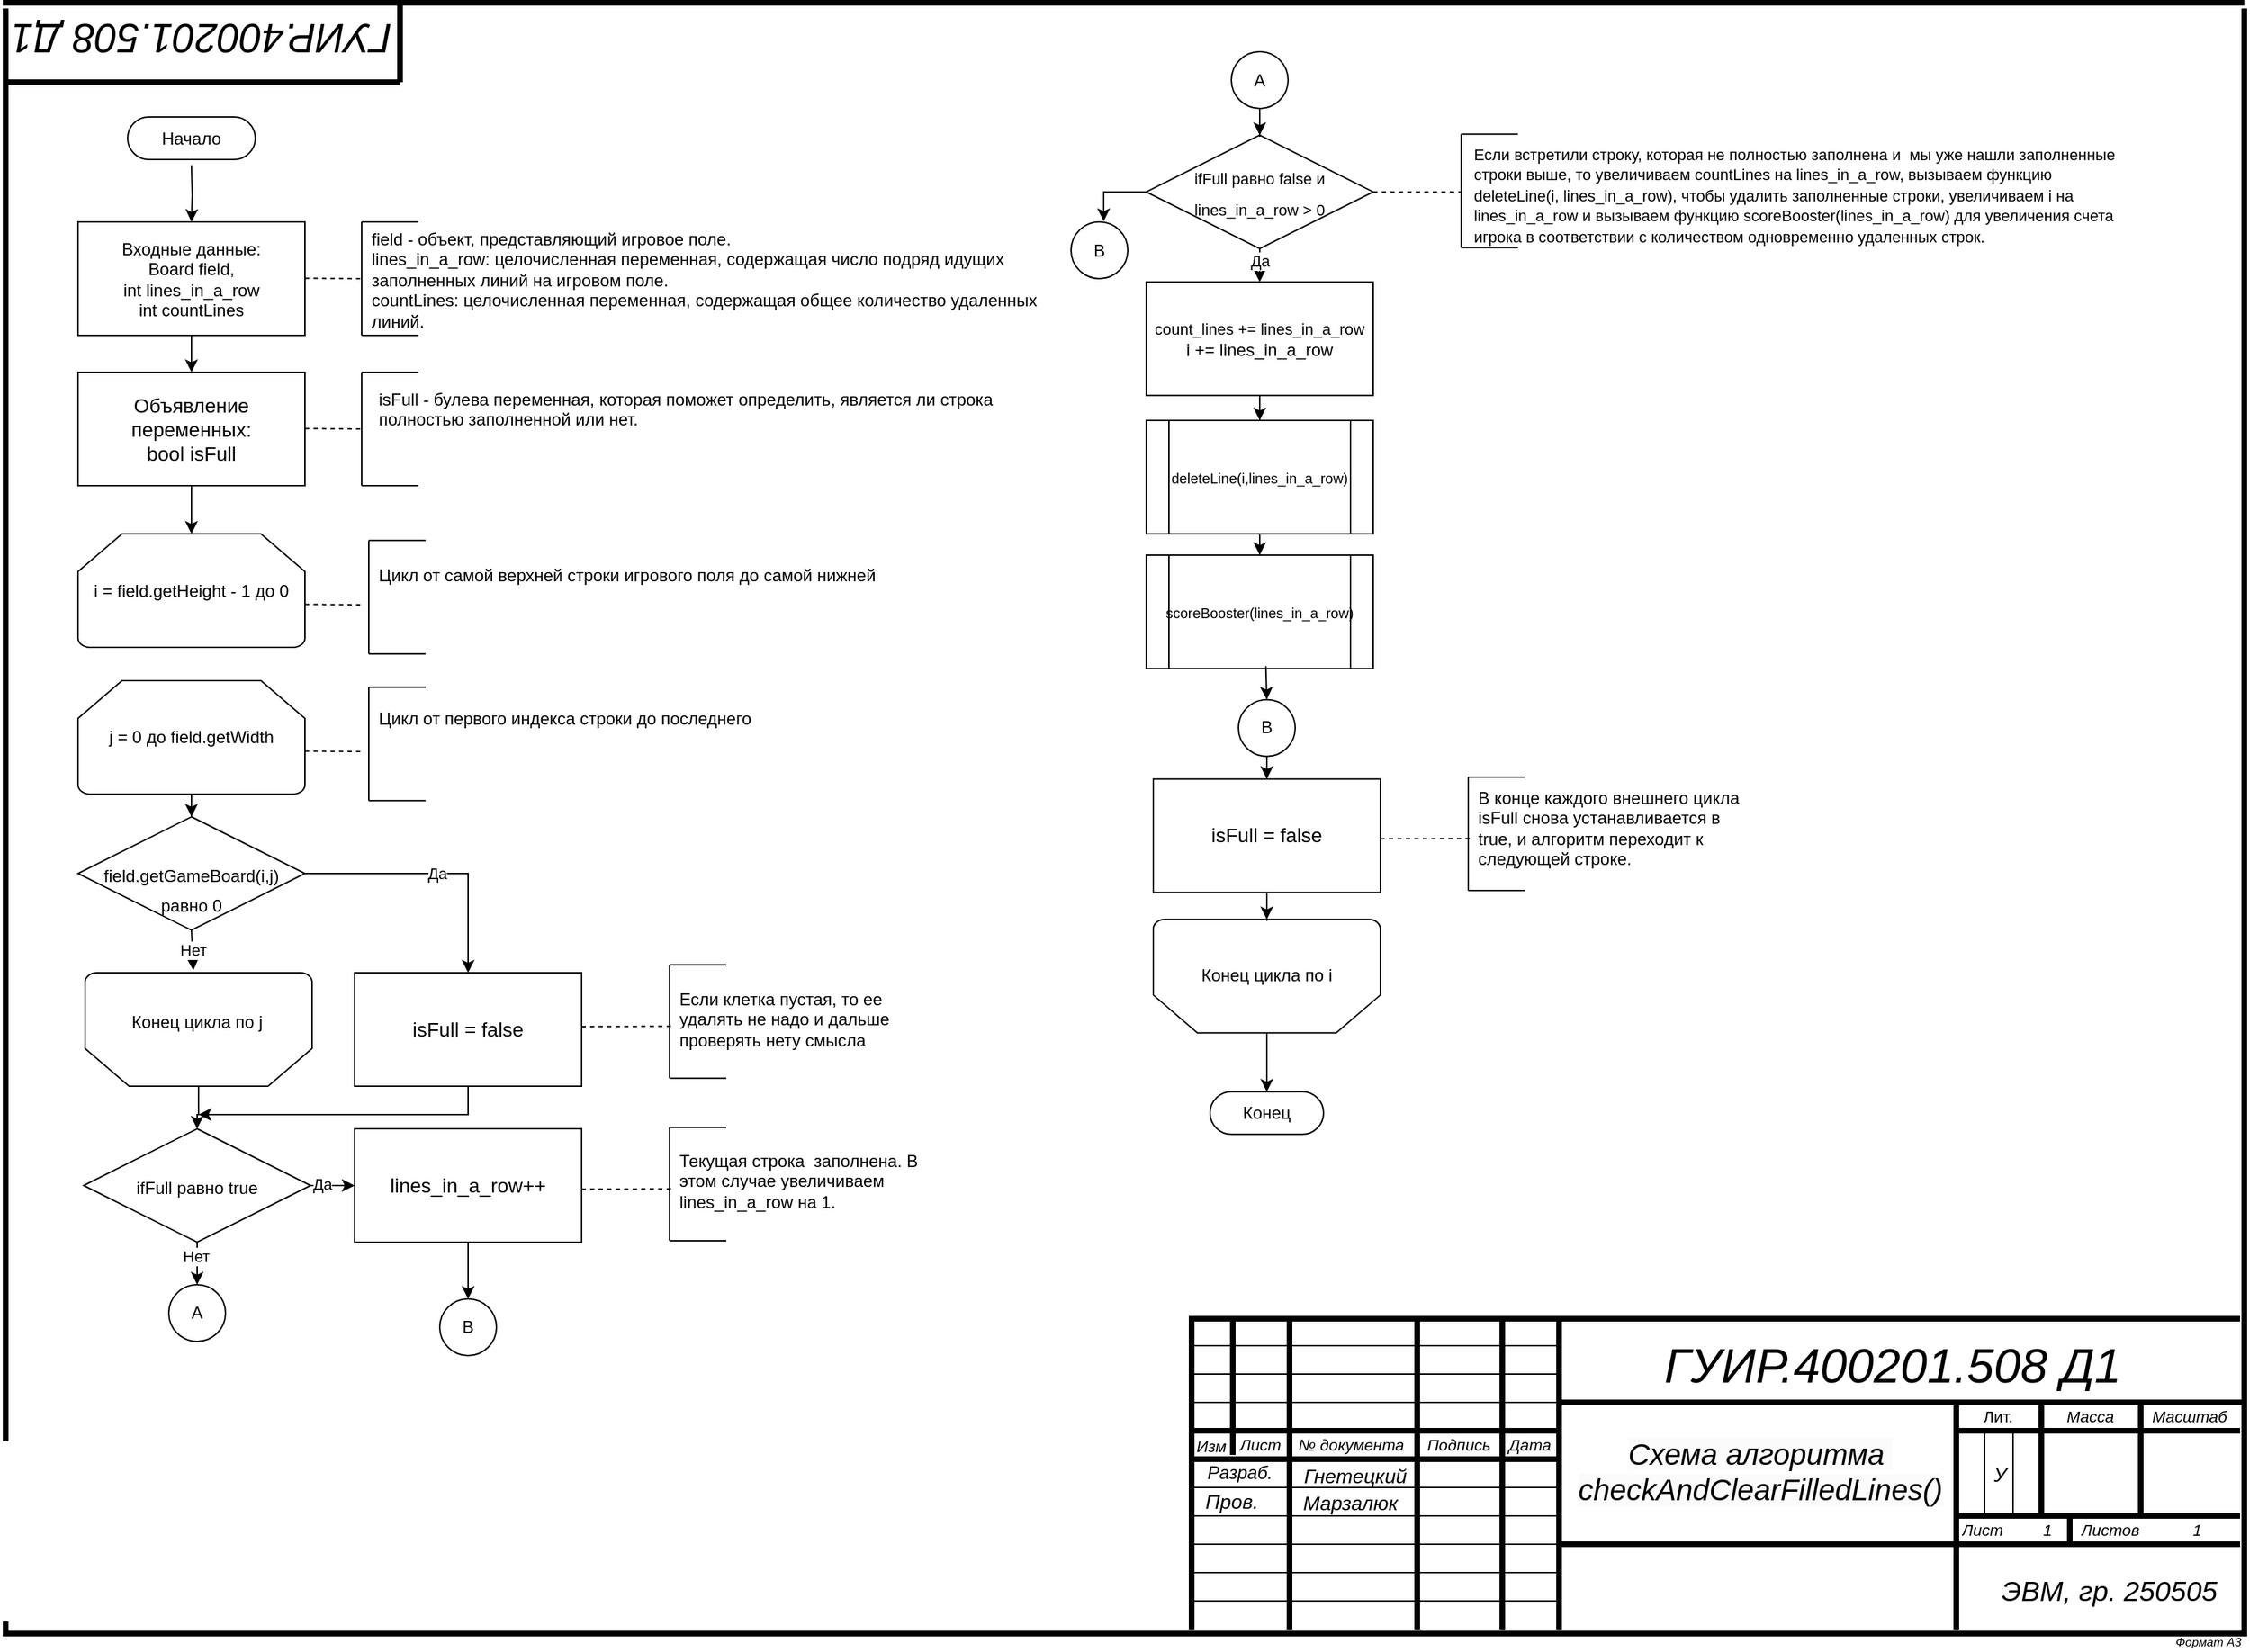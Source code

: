 <mxfile version="21.3.7" type="device">
  <diagram id="C5RBs43oDa-KdzZeNtuy" name="Page-1">
    <mxGraphModel dx="2391" dy="-495" grid="1" gridSize="10" guides="1" tooltips="1" connect="1" arrows="1" fold="1" page="1" pageScale="1" pageWidth="1654" pageHeight="1169" math="0" shadow="0">
      <root>
        <mxCell id="WIyWlLk6GJQsqaUBKTNV-0" />
        <mxCell id="WIyWlLk6GJQsqaUBKTNV-1" parent="WIyWlLk6GJQsqaUBKTNV-0" />
        <UserObject label="" tags="Фон" id="qWZ-l2z-JB1AM-Fq5q6x-141">
          <mxCell style="vsdxID=121;fillColor=#FFFFFF;gradientColor=none;shape=stencil(UzV2Ls5ILEhVNTIoLinKz04tz0wpyVA1dlE1MsrMy0gtyiwBslSNXVWNndPyi1LTi/JL81Ig/IJEkEoQKze/DGRCBUSfAUiHkUElMs8NojAnMw+nQkMDPEphkmQpRlEKZCAcDvEzshy6J4FCkAAydgUA);strokeColor=#000000;strokeWidth=4;spacingTop=-1;spacingBottom=-1;spacingLeft=-1;spacingRight=-1;points=[];labelBackgroundColor=#FFFFFF;rounded=0;html=1;whiteSpace=wrap;fontFamily=Helvetica;" parent="WIyWlLk6GJQsqaUBKTNV-1" vertex="1">
            <mxGeometry x="-1606" y="1180" width="1578" height="1146" as="geometry" />
          </mxCell>
        </UserObject>
        <mxCell id="5qyj4D3s5fZvKze2ixG0-3" value="" style="edgeStyle=orthogonalEdgeStyle;rounded=0;orthogonalLoop=1;jettySize=auto;html=1;fontFamily=Helvetica;" parent="WIyWlLk6GJQsqaUBKTNV-1" target="MsfN7fGYeJP_VnhDN4fV-1" edge="1">
          <mxGeometry relative="1" as="geometry">
            <mxPoint x="-1475" y="1290.5" as="sourcePoint" />
          </mxGeometry>
        </mxCell>
        <mxCell id="5qyj4D3s5fZvKze2ixG0-4" value="" style="edgeStyle=orthogonalEdgeStyle;rounded=0;orthogonalLoop=1;jettySize=auto;html=1;fontFamily=Helvetica;" parent="WIyWlLk6GJQsqaUBKTNV-1" source="MsfN7fGYeJP_VnhDN4fV-1" target="MsfN7fGYeJP_VnhDN4fV-2" edge="1">
          <mxGeometry relative="1" as="geometry" />
        </mxCell>
        <mxCell id="MsfN7fGYeJP_VnhDN4fV-1" value="&lt;font style=&quot;font-size: 12px;&quot;&gt;Входные данные:&lt;br&gt;Board field,&lt;br&gt;int lines_in_a_row&lt;br&gt;int countLines&lt;br&gt;&lt;/font&gt;" style="rounded=0;whiteSpace=wrap;html=1;fontFamily=Helvetica;" parent="WIyWlLk6GJQsqaUBKTNV-1" vertex="1">
          <mxGeometry x="-1555" y="1330.5" width="160" height="80" as="geometry" />
        </mxCell>
        <mxCell id="D5rHdZOpdHP-164dOUMD-40" value="" style="edgeStyle=orthogonalEdgeStyle;rounded=0;orthogonalLoop=1;jettySize=auto;html=1;fontFamily=Helvetica;" parent="WIyWlLk6GJQsqaUBKTNV-1" source="MsfN7fGYeJP_VnhDN4fV-2" target="D5rHdZOpdHP-164dOUMD-1" edge="1">
          <mxGeometry relative="1" as="geometry" />
        </mxCell>
        <mxCell id="MsfN7fGYeJP_VnhDN4fV-2" value="&lt;font style=&quot;font-size: 14px;&quot;&gt;Объявление переменных:&lt;br&gt;bool isFull&lt;br&gt;&lt;/font&gt;" style="rounded=0;whiteSpace=wrap;html=1;fontFamily=Helvetica;" parent="WIyWlLk6GJQsqaUBKTNV-1" vertex="1">
          <mxGeometry x="-1555" y="1436.5" width="160" height="80" as="geometry" />
        </mxCell>
        <mxCell id="MsfN7fGYeJP_VnhDN4fV-4" value="" style="endArrow=none;dashed=1;html=1;rounded=0;fontFamily=Helvetica;" parent="WIyWlLk6GJQsqaUBKTNV-1" edge="1">
          <mxGeometry width="50" height="50" relative="1" as="geometry">
            <mxPoint x="-1395" y="1370.21" as="sourcePoint" />
            <mxPoint x="-1355" y="1370.5" as="targetPoint" />
          </mxGeometry>
        </mxCell>
        <mxCell id="MsfN7fGYeJP_VnhDN4fV-5" value="" style="endArrow=none;html=1;rounded=0;fontFamily=Helvetica;" parent="WIyWlLk6GJQsqaUBKTNV-1" edge="1">
          <mxGeometry width="50" height="50" relative="1" as="geometry">
            <mxPoint x="-1355" y="1410.5" as="sourcePoint" />
            <mxPoint x="-1355" y="1330.5" as="targetPoint" />
          </mxGeometry>
        </mxCell>
        <mxCell id="MsfN7fGYeJP_VnhDN4fV-6" value="" style="endArrow=none;html=1;rounded=0;fontFamily=Helvetica;" parent="WIyWlLk6GJQsqaUBKTNV-1" edge="1">
          <mxGeometry width="50" height="50" relative="1" as="geometry">
            <mxPoint x="-1355" y="1330.5" as="sourcePoint" />
            <mxPoint x="-1315" y="1330.5" as="targetPoint" />
          </mxGeometry>
        </mxCell>
        <mxCell id="MsfN7fGYeJP_VnhDN4fV-7" value="" style="endArrow=none;html=1;rounded=0;fontFamily=Helvetica;" parent="WIyWlLk6GJQsqaUBKTNV-1" edge="1">
          <mxGeometry width="50" height="50" relative="1" as="geometry">
            <mxPoint x="-1355" y="1410.5" as="sourcePoint" />
            <mxPoint x="-1315" y="1410.5" as="targetPoint" />
          </mxGeometry>
        </mxCell>
        <mxCell id="MsfN7fGYeJP_VnhDN4fV-8" value="&lt;div style=&quot;&quot;&gt;&lt;div&gt;field - объект, представляющий игровое поле.&amp;nbsp;&lt;/div&gt;&lt;div&gt;lines_in_a_row: целочисленная переменная, содержащая число подряд идущих заполненных линий на игровом поле.&lt;/div&gt;&lt;div&gt;countLines: целочисленная переменная, содержащая общее количество удаленных линий.&lt;/div&gt;&lt;/div&gt;" style="text;whiteSpace=wrap;html=1;fontFamily=Helvetica;" parent="WIyWlLk6GJQsqaUBKTNV-1" vertex="1">
          <mxGeometry x="-1350" y="1329" width="490" height="70" as="geometry" />
        </mxCell>
        <mxCell id="kpHMm3zoIc228FeDCIH7-0" value="" style="endArrow=none;dashed=1;html=1;rounded=0;fontFamily=Helvetica;" parent="WIyWlLk6GJQsqaUBKTNV-1" edge="1">
          <mxGeometry width="50" height="50" relative="1" as="geometry">
            <mxPoint x="-1395" y="1476.21" as="sourcePoint" />
            <mxPoint x="-1355" y="1476.5" as="targetPoint" />
          </mxGeometry>
        </mxCell>
        <mxCell id="kpHMm3zoIc228FeDCIH7-1" value="" style="endArrow=none;html=1;rounded=0;fontFamily=Helvetica;" parent="WIyWlLk6GJQsqaUBKTNV-1" edge="1">
          <mxGeometry width="50" height="50" relative="1" as="geometry">
            <mxPoint x="-1355" y="1516.5" as="sourcePoint" />
            <mxPoint x="-1355" y="1436.5" as="targetPoint" />
          </mxGeometry>
        </mxCell>
        <mxCell id="kpHMm3zoIc228FeDCIH7-2" value="" style="endArrow=none;html=1;rounded=0;fontFamily=Helvetica;" parent="WIyWlLk6GJQsqaUBKTNV-1" edge="1">
          <mxGeometry width="50" height="50" relative="1" as="geometry">
            <mxPoint x="-1355" y="1436.5" as="sourcePoint" />
            <mxPoint x="-1315" y="1436.5" as="targetPoint" />
          </mxGeometry>
        </mxCell>
        <mxCell id="kpHMm3zoIc228FeDCIH7-3" value="" style="endArrow=none;html=1;rounded=0;fontFamily=Helvetica;" parent="WIyWlLk6GJQsqaUBKTNV-1" edge="1">
          <mxGeometry width="50" height="50" relative="1" as="geometry">
            <mxPoint x="-1355" y="1516.5" as="sourcePoint" />
            <mxPoint x="-1315" y="1516.5" as="targetPoint" />
          </mxGeometry>
        </mxCell>
        <mxCell id="kpHMm3zoIc228FeDCIH7-4" value="&lt;span style=&quot;text-align: center;&quot;&gt;isFull - булева переменная, которая поможет определить, является ли строка полностью заполненной или нет.&lt;br&gt;&lt;/span&gt;" style="text;whiteSpace=wrap;html=1;fontFamily=Helvetica;" parent="WIyWlLk6GJQsqaUBKTNV-1" vertex="1">
          <mxGeometry x="-1345" y="1441.5" width="490" height="70" as="geometry" />
        </mxCell>
        <mxCell id="D5rHdZOpdHP-164dOUMD-1" value="i = field.getHeight - 1 до 0" style="strokeWidth=1;html=1;shape=mxgraph.flowchart.loop_limit;whiteSpace=wrap;fontFamily=Helvetica;" parent="WIyWlLk6GJQsqaUBKTNV-1" vertex="1">
          <mxGeometry x="-1555" y="1550.5" width="160" height="80" as="geometry" />
        </mxCell>
        <mxCell id="xXvyQ8mY11AHCTia8qLb-57" value="" style="edgeStyle=orthogonalEdgeStyle;rounded=0;orthogonalLoop=1;jettySize=auto;html=1;fontFamily=Helvetica;" parent="WIyWlLk6GJQsqaUBKTNV-1" source="D5rHdZOpdHP-164dOUMD-30" target="qWZ-l2z-JB1AM-Fq5q6x-144" edge="1">
          <mxGeometry relative="1" as="geometry" />
        </mxCell>
        <mxCell id="D5rHdZOpdHP-164dOUMD-30" value="" style="strokeWidth=1;html=1;shape=mxgraph.flowchart.loop_limit;whiteSpace=wrap;rotation=-180;fontFamily=Helvetica;" parent="WIyWlLk6GJQsqaUBKTNV-1" vertex="1">
          <mxGeometry x="-797" y="1822.37" width="160" height="80" as="geometry" />
        </mxCell>
        <mxCell id="D5rHdZOpdHP-164dOUMD-50" value="" style="endArrow=none;dashed=1;html=1;rounded=0;fontFamily=Helvetica;" parent="WIyWlLk6GJQsqaUBKTNV-1" edge="1">
          <mxGeometry width="50" height="50" relative="1" as="geometry">
            <mxPoint x="-1395" y="1600.21" as="sourcePoint" />
            <mxPoint x="-1355" y="1600.5" as="targetPoint" />
          </mxGeometry>
        </mxCell>
        <mxCell id="D5rHdZOpdHP-164dOUMD-54" value="&lt;span style=&quot;text-align: center;&quot;&gt;&lt;font style=&quot;font-size: 12px;&quot;&gt;Цикл от самой верхней строки игрового поля до самой нижней&lt;/font&gt;&lt;br&gt;&lt;/span&gt;" style="text;whiteSpace=wrap;html=1;fontFamily=Helvetica;" parent="WIyWlLk6GJQsqaUBKTNV-1" vertex="1">
          <mxGeometry x="-1345" y="1565.5" width="490" height="70" as="geometry" />
        </mxCell>
        <mxCell id="xXvyQ8mY11AHCTia8qLb-52" value="" style="edgeStyle=orthogonalEdgeStyle;rounded=0;orthogonalLoop=1;jettySize=auto;html=1;fontFamily=Helvetica;" parent="WIyWlLk6GJQsqaUBKTNV-1" source="u3jmGrUwN9S6ooUlWrMw-4" target="xXvyQ8mY11AHCTia8qLb-51" edge="1">
          <mxGeometry relative="1" as="geometry" />
        </mxCell>
        <mxCell id="u3jmGrUwN9S6ooUlWrMw-4" value="В" style="ellipse;whiteSpace=wrap;html=1;aspect=fixed;fontFamily=Helvetica;" parent="WIyWlLk6GJQsqaUBKTNV-1" vertex="1">
          <mxGeometry x="-737" y="1667.37" width="40" height="40" as="geometry" />
        </mxCell>
        <UserObject label="" tags="Фон" id="qWZ-l2z-JB1AM-Fq5q6x-0">
          <mxCell style="vsdxID=123;edgeStyle=none;startArrow=none;endArrow=none;startSize=5;endSize=5;strokeWidth=4;strokeColor=#000000;spacingTop=-1;spacingBottom=-1;spacingLeft=-1;spacingRight=-1;verticalAlign=middle;html=1;labelBackgroundColor=#ffffff;rounded=0;fontFamily=Helvetica;" parent="WIyWlLk6GJQsqaUBKTNV-1" edge="1">
            <mxGeometry relative="1" as="geometry">
              <Array as="points" />
              <mxPoint x="-28" y="1176" as="sourcePoint" />
              <mxPoint x="-1608" y="1176" as="targetPoint" />
            </mxGeometry>
          </mxCell>
        </UserObject>
        <UserObject label="" tags="Фон" id="qWZ-l2z-JB1AM-Fq5q6x-1">
          <mxCell style="vsdxID=124;fillColor=none;gradientColor=none;points=[];labelBackgroundColor=none;rounded=0;strokeColor=none;html=1;whiteSpace=wrap;fontFamily=Helvetica;" parent="WIyWlLk6GJQsqaUBKTNV-1" vertex="1">
            <mxGeometry x="-770" y="2104" width="742" height="234" as="geometry" />
          </mxCell>
        </UserObject>
        <mxCell id="qWZ-l2z-JB1AM-Fq5q6x-2" style="vsdxID=125;fillColor=#FFFFFF;gradientColor=none;shape=stencil(nY9LDoAgDERP0z3SI/i5BwkoRAUC+Lu9kGo0Lt3NtK/tFLCOWngFnMUU3Kg2I5MGbIBzY7UKJmUF2ALWvQtqCG6xkrwXhSxqdmvZsNNcxViZ4ewgT64jdDL2hf4E7wsXmsWThd549765c4l+xvYE);strokeColor=#000000;strokeWidth=4;spacingTop=-1;spacingBottom=-1;spacingLeft=-1;spacingRight=-1;points=[];labelBackgroundColor=#ffffff;rounded=0;html=1;whiteSpace=wrap;fontFamily=Helvetica;" parent="qWZ-l2z-JB1AM-Fq5q6x-1" vertex="1">
          <mxGeometry width="739" height="219" as="geometry" />
        </mxCell>
        <mxCell id="qWZ-l2z-JB1AM-Fq5q6x-3" value="&lt;div style=&quot;font-size: 1px&quot;&gt;&lt;font style=&quot;font-size: 11.29px; color: rgb(0, 0, 0); direction: ltr; letter-spacing: 0px; line-height: 120%; opacity: 1;&quot;&gt;&lt;i&gt;№ документа&lt;br&gt;&lt;/i&gt;&lt;/font&gt;&lt;/div&gt;" style="verticalAlign=middle;align=center;overflow=width;vsdxID=151;fillColor=none;gradientColor=none;shape=stencil(nZBLDoAgDERP0z3SIyjew0SURgSD+Lu9kMZoXLhwN9O+tukAlrNpJg1SzDH4QW/URgNYgZTkjA4UkwJUgGXng+6DX1zLfmoymdXo17xh5zmRJ6Q42BWCfc2oJfdAr+Yv+AP9Cb7OJ3H/2JG1HNGz/84klThPVCc=);strokeColor=none;strokeWidth=4;spacingTop=-1;spacingBottom=-1;spacingLeft=-1;spacingRight=-1;points=[];labelBackgroundColor=none;rounded=0;html=1;whiteSpace=wrap;fontFamily=Helvetica;" parent="qWZ-l2z-JB1AM-Fq5q6x-1" vertex="1">
          <mxGeometry x="69" y="81" width="87" height="15" as="geometry" />
        </mxCell>
        <mxCell id="qWZ-l2z-JB1AM-Fq5q6x-4" value="&lt;div style=&quot;font-size: 1px&quot;&gt;&lt;font style=&quot;font-size: 11.29px; color: rgb(0, 0, 0); direction: ltr; letter-spacing: 0px; line-height: 120%; opacity: 1;&quot;&gt;&lt;i&gt;Подпись&lt;br&gt;&lt;/i&gt;&lt;/font&gt;&lt;/div&gt;" style="verticalAlign=middle;align=center;overflow=width;vsdxID=152;fillColor=none;gradientColor=none;shape=stencil(nZBLDoAgDERP0z3SIyjew0SURgSD+Lu9kMZoXLhwN9O+tukAlrNpJg1SzDH4QW/URgNYgZTkjA4UkwJUgGXng+6DX1zLfmoymdXo17xh5zmRJ6Q42BWCfc2oJfdAr+Yv+AP9Cb7OJ3H/2JG1HNGz/84klThPVCc=);strokeColor=none;strokeWidth=4;spacingTop=-1;spacingBottom=-1;spacingLeft=-1;spacingRight=-1;points=[];labelBackgroundColor=none;rounded=0;html=1;whiteSpace=wrap;fontFamily=Helvetica;" parent="qWZ-l2z-JB1AM-Fq5q6x-1" vertex="1">
          <mxGeometry x="161" y="81" width="55" height="15" as="geometry" />
        </mxCell>
        <mxCell id="qWZ-l2z-JB1AM-Fq5q6x-5" value="&lt;div style=&quot;font-size: 1px&quot;&gt;&lt;font style=&quot;font-size: 11.29px; color: rgb(0, 0, 0); direction: ltr; letter-spacing: 0px; line-height: 120%; opacity: 1;&quot;&gt;&lt;i&gt;Дата&lt;br&gt;&lt;/i&gt;&lt;/font&gt;&lt;/div&gt;" style="verticalAlign=middle;align=center;overflow=width;vsdxID=153;fillColor=none;gradientColor=none;shape=stencil(nZBLDoAgDERP0z3SIyjew0SURgSD+Lu9kMZoXLhwN9O+tukAlrNpJg1SzDH4QW/URgNYgZTkjA4UkwJUgGXng+6DX1zLfmoymdXo17xh5zmRJ6Q42BWCfc2oJfdAr+Yv+AP9Cb7OJ3H/2JG1HNGz/84klThPVCc=);strokeColor=none;strokeWidth=4;spacingTop=-1;spacingBottom=-1;spacingLeft=-1;spacingRight=-1;points=[];labelBackgroundColor=none;rounded=0;html=1;whiteSpace=wrap;fontFamily=Helvetica;" parent="qWZ-l2z-JB1AM-Fq5q6x-1" vertex="1">
          <mxGeometry x="221" y="81" width="35" height="15" as="geometry" />
        </mxCell>
        <mxCell id="qWZ-l2z-JB1AM-Fq5q6x-6" value="&lt;div style=&quot;font-size: 1px&quot;&gt;&lt;font style=&quot;font-size: 11.29px; color: rgb(0, 0, 0); direction: ltr; letter-spacing: 0px; line-height: 120%; opacity: 1;&quot;&gt;Лит.&lt;br&gt;&lt;/font&gt;&lt;/div&gt;" style="verticalAlign=middle;align=center;overflow=width;vsdxID=154;fillColor=none;gradientColor=none;shape=stencil(nZBLDoAgDERP0z3SIyjew0SURgSD+Lu9kMZoXLhwN9O+tukAlrNpJg1SzDH4QW/URgNYgZTkjA4UkwJUgGXng+6DX1zLfmoymdXo17xh5zmRJ6Q42BWCfc2oJfdAr+Yv+AP9Cb7OJ3H/2JG1HNGz/84klThPVCc=);strokeColor=none;strokeWidth=4;spacingTop=-1;spacingBottom=-1;spacingLeft=-1;spacingRight=-1;points=[];labelBackgroundColor=none;rounded=0;html=1;whiteSpace=wrap;fontFamily=Helvetica;" parent="qWZ-l2z-JB1AM-Fq5q6x-1" vertex="1">
          <mxGeometry x="541" y="61" width="55" height="15" as="geometry" />
        </mxCell>
        <mxCell id="qWZ-l2z-JB1AM-Fq5q6x-7" value="&lt;div style=&quot;font-size: 1px&quot;&gt;&lt;font style=&quot;font-size: 11.29px; color: rgb(0, 0, 0); direction: ltr; letter-spacing: 0px; line-height: 120%; opacity: 1;&quot;&gt;&lt;i&gt;Масса&lt;br&gt;&lt;/i&gt;&lt;/font&gt;&lt;/div&gt;" style="verticalAlign=middle;align=center;overflow=width;vsdxID=155;fillColor=none;gradientColor=none;shape=stencil(nZBLDoAgDERP0z3SIyjew0SURgSD+Lu9kMZoXLhwN9O+tukAlrNpJg1SzDH4QW/URgNYgZTkjA4UkwJUgGXng+6DX1zLfmoymdXo17xh5zmRJ6Q42BWCfc2oJfdAr+Yv+AP9Cb7OJ3H/2JG1HNGz/84klThPVCc=);strokeColor=none;strokeWidth=4;spacingTop=-1;spacingBottom=-1;spacingLeft=-1;spacingRight=-1;points=[];labelBackgroundColor=none;rounded=0;html=1;whiteSpace=wrap;fontFamily=Helvetica;" parent="qWZ-l2z-JB1AM-Fq5q6x-1" vertex="1">
          <mxGeometry x="601" y="61" width="65" height="15" as="geometry" />
        </mxCell>
        <mxCell id="qWZ-l2z-JB1AM-Fq5q6x-8" value="&lt;div style=&quot;font-size: 1px&quot;&gt;&lt;font style=&quot;font-size: 11.29px; color: rgb(0, 0, 0); direction: ltr; letter-spacing: 0px; line-height: 120%; opacity: 1;&quot;&gt;&lt;i&gt;Масштаб&lt;br&gt;&lt;/i&gt;&lt;/font&gt;&lt;/div&gt;" style="verticalAlign=middle;align=center;overflow=width;vsdxID=156;fillColor=none;gradientColor=none;shape=stencil(nZBLDoAgDERP0z3SIyjew0SURgSD+Lu9kMZoXLhwN9O+tukAlrNpJg1SzDH4QW/URgNYgZTkjA4UkwJUgGXng+6DX1zLfmoymdXo17xh5zmRJ6Q42BWCfc2oJfdAr+Yv+AP9Cb7OJ3H/2JG1HNGz/84klThPVCc=);strokeColor=none;strokeWidth=4;spacingTop=-1;spacingBottom=-1;spacingLeft=-1;spacingRight=-1;points=[];labelBackgroundColor=none;rounded=0;html=1;whiteSpace=wrap;fontFamily=Helvetica;" parent="qWZ-l2z-JB1AM-Fq5q6x-1" vertex="1">
          <mxGeometry x="671" y="61" width="65" height="15" as="geometry" />
        </mxCell>
        <mxCell id="qWZ-l2z-JB1AM-Fq5q6x-9" value="&lt;div style=&quot;font-size: 1px&quot;&gt;&lt;p style=&quot;text-align:left;margin-left:0;margin-right:0;margin-top:0px;margin-bottom:0px;text-indent:0;vertical-align:middle;direction:ltr;&quot;&gt;&lt;font style=&quot;font-size: 11.29px; color: rgb(0, 0, 0); direction: ltr; letter-spacing: 0px; line-height: 120%; opacity: 1;&quot;&gt;&lt;i&gt;Лист&amp;nbsp; &amp;nbsp; &amp;nbsp; &amp;nbsp; &amp;nbsp;1&lt;/i&gt;&lt;/font&gt;&lt;font style=&quot;font-size: 11.29px; color: rgb(0, 0, 0); direction: ltr; letter-spacing: 0px; line-height: 120%; opacity: 1;&quot;&gt;&lt;i&gt;&lt;br&gt;&lt;/i&gt;&lt;/font&gt;&lt;/p&gt;&lt;/div&gt;" style="verticalAlign=middle;align=left;overflow=width;vsdxID=159;fillColor=none;gradientColor=none;shape=stencil(nZBLDoAgDERP0z3SIyjew0SURgSD+Lu9kMZoXLhwN9O+tukAlrNpJg1SzDH4QW/URgNYgZTkjA4UkwJUgGXng+6DX1zLfmoymdXo17xh5zmRJ6Q42BWCfc2oJfdAr+Yv+AP9Cb7OJ3H/2JG1HNGz/84klThPVCc=);strokeColor=none;strokeWidth=4;spacingTop=-1;spacingBottom=-1;spacingLeft=-1;spacingRight=-1;points=[];labelBackgroundColor=none;rounded=0;html=1;whiteSpace=wrap;fontFamily=Helvetica;" parent="qWZ-l2z-JB1AM-Fq5q6x-1" vertex="1">
          <mxGeometry x="543" y="141" width="75" height="15" as="geometry" />
        </mxCell>
        <mxCell id="qWZ-l2z-JB1AM-Fq5q6x-10" value="&lt;div style=&quot;font-size: 1px&quot;&gt;&lt;p style=&quot;text-align:left;margin-left:0;margin-right:0;margin-top:0px;margin-bottom:0px;text-indent:0;vertical-align:middle;direction:ltr;&quot;&gt;&lt;font style=&quot;font-size: 11.29px; color: rgb(0, 0, 0); direction: ltr; letter-spacing: 0px; line-height: 120%; opacity: 1;&quot;&gt;&lt;i&gt;Листов&amp;nbsp; &amp;nbsp; &amp;nbsp; &amp;nbsp; &amp;nbsp; &amp;nbsp; 1&lt;/i&gt;&lt;/font&gt;&lt;font style=&quot;font-size: 11.29px; color: rgb(0, 0, 0); direction: ltr; letter-spacing: 0px; line-height: 120%; opacity: 1;&quot;&gt;&lt;i&gt;&lt;br&gt;&lt;/i&gt;&lt;/font&gt;&lt;/p&gt;&lt;/div&gt;" style="verticalAlign=middle;align=left;overflow=width;vsdxID=160;fillColor=none;gradientColor=none;shape=stencil(nZBLDoAgDERP0z3SIyjew0SURgSD+Lu9kMZoXLhwN9O+tukAlrNpJg1SzDH4QW/URgNYgZTkjA4UkwJUgGXng+6DX1zLfmoymdXo17xh5zmRJ6Q42BWCfc2oJfdAr+Yv+AP9Cb7OJ3H/2JG1HNGz/84klThPVCc=);strokeColor=none;strokeWidth=4;spacingTop=-1;spacingBottom=-1;spacingLeft=-1;spacingRight=-1;points=[];labelBackgroundColor=none;rounded=0;html=1;whiteSpace=wrap;fontFamily=Helvetica;" parent="qWZ-l2z-JB1AM-Fq5q6x-1" vertex="1">
          <mxGeometry x="627" y="139" width="115" height="19" as="geometry" />
        </mxCell>
        <mxCell id="qWZ-l2z-JB1AM-Fq5q6x-11" value="&lt;div style=&quot;font-size: 1px&quot;&gt;&lt;font style=&quot;font-size: 11.29px; color: rgb(0, 0, 0); direction: ltr; letter-spacing: 0px; line-height: 120%; opacity: 1;&quot;&gt;&lt;i&gt;Изм&lt;br&gt;&lt;/i&gt;&lt;/font&gt;&lt;/div&gt;" style="verticalAlign=middle;align=center;overflow=width;vsdxID=164;fillColor=none;gradientColor=none;shape=stencil(nZBLDoAgDERP0z3SIyjew0SURgSD+Lu9kMZoXLhwN9O+tukAlrNpJg1SzDH4QW/URgNYgZTkjA4UkwJUgGXng+6DX1zLfmoymdXo17xh5zmRJ6Q42BWCfc2oJfdAr+Yv+AP9Cb7OJ3H/2JG1HNGz/84klThPVCc=);strokeColor=none;strokeWidth=4;spacingTop=-1;spacingBottom=-1;spacingLeft=-1;spacingRight=-1;points=[];labelBackgroundColor=none;rounded=0;html=1;whiteSpace=wrap;fontFamily=Helvetica;" parent="qWZ-l2z-JB1AM-Fq5q6x-1" vertex="1">
          <mxGeometry y="82" width="28" height="15" as="geometry" />
        </mxCell>
        <mxCell id="qWZ-l2z-JB1AM-Fq5q6x-12" value="&lt;div style=&quot;font-size: 1px&quot;&gt;&lt;font style=&quot;font-size: 11.29px; color: rgb(0, 0, 0); direction: ltr; letter-spacing: 0px; line-height: 120%; opacity: 1;&quot;&gt;&lt;i&gt;Лист&lt;br&gt;&lt;/i&gt;&lt;/font&gt;&lt;/div&gt;" style="verticalAlign=middle;align=center;overflow=width;vsdxID=165;fillColor=none;gradientColor=none;shape=stencil(nZBLDoAgDERP0z3SIyjew0SURgSD+Lu9kMZoXLhwN9O+tukAlrNpJg1SzDH4QW/URgNYgZTkjA4UkwJUgGXng+6DX1zLfmoymdXo17xh5zmRJ6Q42BWCfc2oJfdAr+Yv+AP9Cb7OJ3H/2JG1HNGz/84klThPVCc=);strokeColor=none;strokeWidth=4;spacingTop=-1;spacingBottom=-1;spacingLeft=-1;spacingRight=-1;points=[];labelBackgroundColor=none;rounded=0;html=1;whiteSpace=wrap;fontFamily=Helvetica;" parent="qWZ-l2z-JB1AM-Fq5q6x-1" vertex="1">
          <mxGeometry x="31" y="81" width="35" height="15" as="geometry" />
        </mxCell>
        <mxCell id="qWZ-l2z-JB1AM-Fq5q6x-13" value="&lt;div style=&quot;font-size: 1px&quot;&gt;&lt;p style=&quot;text-align:right;margin-left:0;margin-right:0;margin-top:0px;margin-bottom:0px;text-indent:0;vertical-align:middle;direction:ltr;&quot;&gt;&lt;font style=&quot;font-size: 14.11px; color: rgb(0, 0, 0); direction: ltr; letter-spacing: 0px; line-height: 120%; opacity: 1;&quot;&gt;&lt;i&gt;Пров.&lt;br&gt;&lt;/i&gt;&lt;/font&gt;&lt;/p&gt;&lt;/div&gt;" style="verticalAlign=middle;align=right;overflow=width;vsdxID=167;fillColor=none;gradientColor=none;shape=stencil(nZBLDoAgDERP0z3SIyjew0SURgSD+Lu9kMZoXLhwN9O+tukAlrNpJg1SzDH4QW/URgNYgZTkjA4UkwJUgGXng+6DX1zLfmoymdXo17xh5zmRJ6Q42BWCfc2oJfdAr+Yv+AP9Cb7OJ3H/2JG1HNGz/84klThPVCc=);strokeColor=none;strokeWidth=4;spacingTop=-1;spacingBottom=-1;spacingLeft=-1;spacingRight=-1;points=[];labelBackgroundColor=none;rounded=0;html=1;whiteSpace=wrap;fontFamily=Helvetica;" parent="qWZ-l2z-JB1AM-Fq5q6x-1" vertex="1">
          <mxGeometry x="2" y="119" width="45" height="19" as="geometry" />
        </mxCell>
        <mxCell id="qWZ-l2z-JB1AM-Fq5q6x-14" value="&lt;div style=&quot;font-size: 1px&quot;&gt;&lt;p style=&quot;text-align:right;margin-left:0;margin-right:0;margin-top:0px;margin-bottom:0px;text-indent:0;vertical-align:middle;direction:ltr;&quot;&gt;&lt;font style=&quot;font-size: 12.7px; color: rgb(0, 0, 0); direction: ltr; letter-spacing: 0px; line-height: 120%; opacity: 1;&quot;&gt;&lt;i&gt;Разраб.&lt;br&gt;&lt;/i&gt;&lt;/font&gt;&lt;/p&gt;&lt;/div&gt;" style="verticalAlign=middle;align=right;overflow=width;vsdxID=168;fillColor=none;gradientColor=none;shape=stencil(nZBLDoAgDERP0z3SIyjew0SURgSD+Lu9kMZoXLhwN9O+tukAlrNpJg1SzDH4QW/URgNYgZTkjA4UkwJUgGXng+6DX1zLfmoymdXo17xh5zmRJ6Q42BWCfc2oJfdAr+Yv+AP9Cb7OJ3H/2JG1HNGz/84klThPVCc=);strokeColor=none;strokeWidth=4;spacingTop=-1;spacingBottom=-1;spacingLeft=-1;spacingRight=-1;points=[];labelBackgroundColor=none;rounded=0;html=1;whiteSpace=wrap;fontFamily=Helvetica;" parent="qWZ-l2z-JB1AM-Fq5q6x-1" vertex="1">
          <mxGeometry x="-2" y="101" width="59" height="15" as="geometry" />
        </mxCell>
        <UserObject label="" tags="Фон" id="qWZ-l2z-JB1AM-Fq5q6x-15">
          <mxCell style="vsdxID=126;edgeStyle=none;startArrow=none;endArrow=none;startSize=5;endSize=5;strokeWidth=4;strokeColor=#000000;spacingTop=-1;spacingBottom=-1;spacingLeft=-1;spacingRight=-1;verticalAlign=middle;html=1;labelBackgroundColor=#ffffff;rounded=0;fontFamily=Helvetica;" parent="qWZ-l2z-JB1AM-Fq5q6x-1" edge="1">
            <mxGeometry relative="1" as="geometry">
              <Array as="points" />
              <mxPoint x="741" y="59" as="sourcePoint" />
              <mxPoint x="259" y="59" as="targetPoint" />
            </mxGeometry>
          </mxCell>
        </UserObject>
        <UserObject label="" tags="Фон" id="qWZ-l2z-JB1AM-Fq5q6x-16">
          <mxCell style="vsdxID=127;edgeStyle=none;startArrow=none;endArrow=none;startSize=5;endSize=5;strokeWidth=4;strokeColor=#000000;spacingTop=-1;spacingBottom=-1;spacingLeft=-1;spacingRight=-1;verticalAlign=middle;html=1;labelBackgroundColor=#ffffff;rounded=0;fontFamily=Helvetica;" parent="qWZ-l2z-JB1AM-Fq5q6x-1" edge="1">
            <mxGeometry relative="1" as="geometry">
              <Array as="points" />
              <mxPoint x="259" y="-1" as="sourcePoint" />
              <mxPoint x="259" y="219" as="targetPoint" />
            </mxGeometry>
          </mxCell>
        </UserObject>
        <UserObject label="" tags="Фон" id="qWZ-l2z-JB1AM-Fq5q6x-17">
          <mxCell style="vsdxID=128;edgeStyle=none;startArrow=none;endArrow=none;startSize=5;endSize=5;strokeWidth=4;strokeColor=#000000;spacingTop=-1;spacingBottom=-1;spacingLeft=-1;spacingRight=-1;verticalAlign=middle;html=1;labelBackgroundColor=#ffffff;rounded=0;fontFamily=Helvetica;" parent="qWZ-l2z-JB1AM-Fq5q6x-1" edge="1">
            <mxGeometry relative="1" as="geometry">
              <Array as="points" />
              <mxPoint x="739" y="159" as="sourcePoint" />
              <mxPoint x="260" y="159" as="targetPoint" />
            </mxGeometry>
          </mxCell>
        </UserObject>
        <UserObject label="" tags="Фон" id="qWZ-l2z-JB1AM-Fq5q6x-18">
          <mxCell style="vsdxID=129;edgeStyle=none;startArrow=none;endArrow=none;startSize=5;endSize=5;strokeWidth=4;strokeColor=#000000;spacingTop=-1;spacingBottom=-1;spacingLeft=-1;spacingRight=-1;verticalAlign=middle;html=1;labelBackgroundColor=#ffffff;rounded=0;fontFamily=Helvetica;" parent="qWZ-l2z-JB1AM-Fq5q6x-1" edge="1">
            <mxGeometry relative="1" as="geometry">
              <Array as="points" />
              <mxPoint x="539" y="59" as="sourcePoint" />
              <mxPoint x="539" y="219" as="targetPoint" />
            </mxGeometry>
          </mxCell>
        </UserObject>
        <UserObject label="" tags="Фон" id="qWZ-l2z-JB1AM-Fq5q6x-19">
          <mxCell style="vsdxID=130;edgeStyle=none;startArrow=none;endArrow=none;startSize=5;endSize=5;strokeWidth=4;strokeColor=#000000;spacingTop=-1;spacingBottom=-1;spacingLeft=-1;spacingRight=-1;verticalAlign=middle;html=1;labelBackgroundColor=#ffffff;rounded=0;fontFamily=Helvetica;" parent="qWZ-l2z-JB1AM-Fq5q6x-1" edge="1">
            <mxGeometry relative="1" as="geometry">
              <mxPoint x="-1" as="offset" />
              <Array as="points" />
              <mxPoint x="539" y="79" as="sourcePoint" />
              <mxPoint x="739" y="79" as="targetPoint" />
            </mxGeometry>
          </mxCell>
        </UserObject>
        <UserObject label="" tags="Фон" id="qWZ-l2z-JB1AM-Fq5q6x-20">
          <mxCell style="vsdxID=131;edgeStyle=none;startArrow=none;endArrow=none;startSize=5;endSize=5;strokeWidth=4;strokeColor=#000000;spacingTop=-1;spacingBottom=-1;spacingLeft=-1;spacingRight=-1;verticalAlign=middle;html=1;labelBackgroundColor=#ffffff;rounded=0;fontFamily=Helvetica;" parent="qWZ-l2z-JB1AM-Fq5q6x-1" edge="1">
            <mxGeometry relative="1" as="geometry">
              <mxPoint x="-1" as="offset" />
              <Array as="points" />
              <mxPoint x="539" y="139" as="sourcePoint" />
              <mxPoint x="739" y="139" as="targetPoint" />
            </mxGeometry>
          </mxCell>
        </UserObject>
        <UserObject label="" tags="Фон" id="qWZ-l2z-JB1AM-Fq5q6x-21">
          <mxCell style="vsdxID=132;edgeStyle=none;startArrow=none;endArrow=none;startSize=5;endSize=5;strokeWidth=4;strokeColor=#000000;spacingTop=-1;spacingBottom=-1;spacingLeft=-1;spacingRight=-1;verticalAlign=middle;html=1;labelBackgroundColor=#ffffff;rounded=0;fontFamily=Helvetica;" parent="qWZ-l2z-JB1AM-Fq5q6x-1" edge="1">
            <mxGeometry relative="1" as="geometry">
              <Array as="points" />
              <mxPoint x="599" y="59" as="sourcePoint" />
              <mxPoint x="599" y="139" as="targetPoint" />
            </mxGeometry>
          </mxCell>
        </UserObject>
        <UserObject label="" tags="Фон" id="qWZ-l2z-JB1AM-Fq5q6x-22">
          <mxCell style="vsdxID=133;edgeStyle=none;startArrow=none;endArrow=none;startSize=5;endSize=5;strokeColor=#000000;spacingTop=-1;spacingBottom=-1;spacingLeft=-1;spacingRight=-1;verticalAlign=middle;html=1;labelBackgroundColor=#ffffff;rounded=0;fontFamily=Helvetica;" parent="qWZ-l2z-JB1AM-Fq5q6x-1" edge="1">
            <mxGeometry relative="1" as="geometry">
              <Array as="points" />
              <mxPoint x="559" y="79" as="sourcePoint" />
              <mxPoint x="559" y="139" as="targetPoint" />
            </mxGeometry>
          </mxCell>
        </UserObject>
        <UserObject label="" tags="Фон" id="qWZ-l2z-JB1AM-Fq5q6x-23">
          <mxCell style="vsdxID=134;edgeStyle=none;startArrow=none;endArrow=none;startSize=5;endSize=5;strokeColor=#000000;spacingTop=-1;spacingBottom=-1;spacingLeft=-1;spacingRight=-1;verticalAlign=middle;html=1;labelBackgroundColor=#ffffff;rounded=0;fontFamily=Helvetica;" parent="qWZ-l2z-JB1AM-Fq5q6x-1" edge="1">
            <mxGeometry relative="1" as="geometry">
              <Array as="points" />
              <mxPoint x="579" y="79" as="sourcePoint" />
              <mxPoint x="579" y="139" as="targetPoint" />
            </mxGeometry>
          </mxCell>
        </UserObject>
        <UserObject label="" tags="Фон" id="qWZ-l2z-JB1AM-Fq5q6x-24">
          <mxCell style="vsdxID=135;edgeStyle=none;startArrow=none;endArrow=none;startSize=5;endSize=5;strokeWidth=4;strokeColor=#000000;spacingTop=-1;spacingBottom=-1;spacingLeft=-1;spacingRight=-1;verticalAlign=middle;html=1;labelBackgroundColor=#ffffff;rounded=0;fontFamily=Helvetica;" parent="qWZ-l2z-JB1AM-Fq5q6x-1" edge="1">
            <mxGeometry relative="1" as="geometry">
              <Array as="points" />
              <mxPoint x="619" y="139" as="sourcePoint" />
              <mxPoint x="619" y="159" as="targetPoint" />
            </mxGeometry>
          </mxCell>
        </UserObject>
        <UserObject label="" tags="Фон" id="qWZ-l2z-JB1AM-Fq5q6x-25">
          <mxCell style="vsdxID=136;edgeStyle=none;startArrow=none;endArrow=none;startSize=5;endSize=5;strokeWidth=4;strokeColor=#000000;spacingTop=-1;spacingBottom=-1;spacingLeft=-1;spacingRight=-1;verticalAlign=middle;html=1;labelBackgroundColor=#ffffff;rounded=0;fontFamily=Helvetica;" parent="qWZ-l2z-JB1AM-Fq5q6x-1" edge="1">
            <mxGeometry relative="1" as="geometry">
              <Array as="points" />
              <mxPoint x="669" y="59" as="sourcePoint" />
              <mxPoint x="669" y="139" as="targetPoint" />
            </mxGeometry>
          </mxCell>
        </UserObject>
        <UserObject label="" tags="Фон" id="qWZ-l2z-JB1AM-Fq5q6x-26">
          <mxCell style="vsdxID=137;edgeStyle=none;startArrow=none;endArrow=none;startSize=5;endSize=5;strokeWidth=4;strokeColor=#000000;spacingTop=-1;spacingBottom=-1;spacingLeft=-1;spacingRight=-1;verticalAlign=middle;html=1;labelBackgroundColor=#ffffff;rounded=0;fontFamily=Helvetica;" parent="qWZ-l2z-JB1AM-Fq5q6x-1" edge="1">
            <mxGeometry relative="1" as="geometry">
              <Array as="points" />
              <mxPoint x="219" y="-1" as="sourcePoint" />
              <mxPoint x="219" y="219" as="targetPoint" />
            </mxGeometry>
          </mxCell>
        </UserObject>
        <UserObject label="" tags="Фон" id="qWZ-l2z-JB1AM-Fq5q6x-27">
          <mxCell style="vsdxID=138;edgeStyle=none;startArrow=none;endArrow=none;startSize=5;endSize=5;strokeWidth=4;strokeColor=#000000;spacingTop=-1;spacingBottom=-1;spacingLeft=-1;spacingRight=-1;verticalAlign=middle;html=1;labelBackgroundColor=#ffffff;rounded=0;fontFamily=Helvetica;" parent="qWZ-l2z-JB1AM-Fq5q6x-1" edge="1">
            <mxGeometry relative="1" as="geometry">
              <Array as="points" />
              <mxPoint x="159" y="-1" as="sourcePoint" />
              <mxPoint x="159" y="219" as="targetPoint" />
            </mxGeometry>
          </mxCell>
        </UserObject>
        <UserObject label="" tags="Фон" id="qWZ-l2z-JB1AM-Fq5q6x-28">
          <mxCell style="vsdxID=139;edgeStyle=none;startArrow=none;endArrow=none;startSize=5;endSize=5;strokeWidth=4;strokeColor=#000000;spacingTop=-1;spacingBottom=-1;spacingLeft=-1;spacingRight=-1;verticalAlign=middle;html=1;labelBackgroundColor=#ffffff;rounded=0;fontFamily=Helvetica;" parent="qWZ-l2z-JB1AM-Fq5q6x-1" edge="1">
            <mxGeometry relative="1" as="geometry">
              <Array as="points" />
              <mxPoint x="69" y="-1" as="sourcePoint" />
              <mxPoint x="69" y="219" as="targetPoint" />
            </mxGeometry>
          </mxCell>
        </UserObject>
        <UserObject label="" tags="Фон" id="qWZ-l2z-JB1AM-Fq5q6x-29">
          <mxCell style="vsdxID=140;edgeStyle=none;startArrow=none;endArrow=none;startSize=5;endSize=5;strokeColor=#000000;spacingTop=-1;spacingBottom=-1;spacingLeft=-1;spacingRight=-1;verticalAlign=middle;html=1;labelBackgroundColor=#ffffff;rounded=0;fontFamily=Helvetica;" parent="qWZ-l2z-JB1AM-Fq5q6x-1" edge="1">
            <mxGeometry relative="1" as="geometry">
              <mxPoint x="-1" as="offset" />
              <Array as="points" />
              <mxPoint y="19" as="sourcePoint" />
              <mxPoint x="259" y="19" as="targetPoint" />
            </mxGeometry>
          </mxCell>
        </UserObject>
        <UserObject label="" tags="Фон" id="qWZ-l2z-JB1AM-Fq5q6x-30">
          <mxCell style="vsdxID=141;edgeStyle=none;startArrow=none;endArrow=none;startSize=5;endSize=5;strokeColor=#000000;spacingTop=-1;spacingBottom=-1;spacingLeft=-1;spacingRight=-1;verticalAlign=middle;html=1;labelBackgroundColor=#ffffff;rounded=0;fontFamily=Helvetica;" parent="qWZ-l2z-JB1AM-Fq5q6x-1" edge="1">
            <mxGeometry relative="1" as="geometry">
              <mxPoint x="-1" as="offset" />
              <Array as="points" />
              <mxPoint y="39" as="sourcePoint" />
              <mxPoint x="259" y="39" as="targetPoint" />
            </mxGeometry>
          </mxCell>
        </UserObject>
        <UserObject label="" tags="Фон" id="qWZ-l2z-JB1AM-Fq5q6x-31">
          <mxCell style="vsdxID=142;edgeStyle=none;startArrow=none;endArrow=none;startSize=5;endSize=5;strokeColor=#000000;spacingTop=-1;spacingBottom=-1;spacingLeft=-1;spacingRight=-1;verticalAlign=middle;html=1;labelBackgroundColor=#ffffff;rounded=0;fontFamily=Helvetica;" parent="qWZ-l2z-JB1AM-Fq5q6x-1" edge="1">
            <mxGeometry relative="1" as="geometry">
              <mxPoint x="-1" as="offset" />
              <Array as="points" />
              <mxPoint y="59" as="sourcePoint" />
              <mxPoint x="259" y="59" as="targetPoint" />
            </mxGeometry>
          </mxCell>
        </UserObject>
        <UserObject label="" tags="Фон" id="qWZ-l2z-JB1AM-Fq5q6x-32">
          <mxCell style="vsdxID=143;edgeStyle=none;startArrow=none;endArrow=none;startSize=5;endSize=5;strokeWidth=4;strokeColor=#000000;spacingTop=-1;spacingBottom=-1;spacingLeft=-1;spacingRight=-1;verticalAlign=middle;html=1;labelBackgroundColor=#ffffff;rounded=0;fontFamily=Helvetica;" parent="qWZ-l2z-JB1AM-Fq5q6x-1" edge="1">
            <mxGeometry relative="1" as="geometry">
              <mxPoint x="-1" as="offset" />
              <Array as="points" />
              <mxPoint y="79" as="sourcePoint" />
              <mxPoint x="259" y="79" as="targetPoint" />
            </mxGeometry>
          </mxCell>
        </UserObject>
        <UserObject label="" tags="Фон" id="qWZ-l2z-JB1AM-Fq5q6x-33">
          <mxCell style="vsdxID=144;edgeStyle=none;startArrow=none;endArrow=none;startSize=5;endSize=5;strokeWidth=4;strokeColor=#000000;spacingTop=-1;spacingBottom=-1;spacingLeft=-1;spacingRight=-1;verticalAlign=middle;html=1;labelBackgroundColor=#ffffff;rounded=0;fontFamily=Helvetica;" parent="qWZ-l2z-JB1AM-Fq5q6x-1" edge="1">
            <mxGeometry relative="1" as="geometry">
              <mxPoint x="-1" as="offset" />
              <Array as="points" />
              <mxPoint y="99" as="sourcePoint" />
              <mxPoint x="259" y="99" as="targetPoint" />
            </mxGeometry>
          </mxCell>
        </UserObject>
        <UserObject label="" tags="Фон" id="qWZ-l2z-JB1AM-Fq5q6x-34">
          <mxCell style="vsdxID=145;edgeStyle=none;startArrow=none;endArrow=none;startSize=5;endSize=5;strokeColor=#000000;spacingTop=-1;spacingBottom=-1;spacingLeft=-1;spacingRight=-1;verticalAlign=middle;html=1;labelBackgroundColor=#ffffff;rounded=0;fontFamily=Helvetica;" parent="qWZ-l2z-JB1AM-Fq5q6x-1" edge="1">
            <mxGeometry relative="1" as="geometry">
              <mxPoint x="-1" as="offset" />
              <Array as="points" />
              <mxPoint y="119" as="sourcePoint" />
              <mxPoint x="259" y="119" as="targetPoint" />
            </mxGeometry>
          </mxCell>
        </UserObject>
        <UserObject label="" tags="Фон" id="qWZ-l2z-JB1AM-Fq5q6x-35">
          <mxCell style="vsdxID=146;edgeStyle=none;startArrow=none;endArrow=none;startSize=5;endSize=5;strokeColor=#000000;spacingTop=-1;spacingBottom=-1;spacingLeft=-1;spacingRight=-1;verticalAlign=middle;html=1;labelBackgroundColor=#ffffff;rounded=0;fontFamily=Helvetica;" parent="qWZ-l2z-JB1AM-Fq5q6x-1" edge="1">
            <mxGeometry relative="1" as="geometry">
              <mxPoint x="-1" as="offset" />
              <Array as="points" />
              <mxPoint y="139" as="sourcePoint" />
              <mxPoint x="259" y="139" as="targetPoint" />
            </mxGeometry>
          </mxCell>
        </UserObject>
        <UserObject label="" tags="Фон" id="qWZ-l2z-JB1AM-Fq5q6x-36">
          <mxCell style="vsdxID=147;edgeStyle=none;startArrow=none;endArrow=none;startSize=5;endSize=5;strokeColor=#000000;spacingTop=-1;spacingBottom=-1;spacingLeft=-1;spacingRight=-1;verticalAlign=middle;html=1;labelBackgroundColor=#ffffff;rounded=0;fontFamily=Helvetica;" parent="qWZ-l2z-JB1AM-Fq5q6x-1" edge="1">
            <mxGeometry relative="1" as="geometry">
              <mxPoint as="offset" />
              <Array as="points" />
              <mxPoint y="159" as="sourcePoint" />
              <mxPoint x="260" y="159" as="targetPoint" />
            </mxGeometry>
          </mxCell>
        </UserObject>
        <UserObject label="" tags="Фон" id="qWZ-l2z-JB1AM-Fq5q6x-37">
          <mxCell style="vsdxID=148;edgeStyle=none;startArrow=none;endArrow=none;startSize=5;endSize=5;strokeColor=#000000;spacingTop=-1;spacingBottom=-1;spacingLeft=-1;spacingRight=-1;verticalAlign=middle;html=1;labelBackgroundColor=#ffffff;rounded=0;fontFamily=Helvetica;" parent="qWZ-l2z-JB1AM-Fq5q6x-1" edge="1">
            <mxGeometry relative="1" as="geometry">
              <mxPoint x="-1" as="offset" />
              <Array as="points" />
              <mxPoint y="179" as="sourcePoint" />
              <mxPoint x="259" y="179" as="targetPoint" />
            </mxGeometry>
          </mxCell>
        </UserObject>
        <UserObject label="" tags="Фон" id="qWZ-l2z-JB1AM-Fq5q6x-38">
          <mxCell style="vsdxID=149;edgeStyle=none;startArrow=none;endArrow=none;startSize=5;endSize=5;strokeColor=#000000;spacingTop=-1;spacingBottom=-1;spacingLeft=-1;spacingRight=-1;verticalAlign=middle;html=1;labelBackgroundColor=#ffffff;rounded=0;fontFamily=Helvetica;" parent="qWZ-l2z-JB1AM-Fq5q6x-1" edge="1">
            <mxGeometry relative="1" as="geometry">
              <mxPoint x="-1" as="offset" />
              <Array as="points" />
              <mxPoint y="199" as="sourcePoint" />
              <mxPoint x="259" y="199" as="targetPoint" />
            </mxGeometry>
          </mxCell>
        </UserObject>
        <UserObject label="" tags="Фон" id="qWZ-l2z-JB1AM-Fq5q6x-39">
          <mxCell style="vsdxID=150;edgeStyle=none;startArrow=none;endArrow=none;startSize=5;endSize=5;strokeWidth=4;strokeColor=#000000;spacingTop=-1;spacingBottom=-1;spacingLeft=-1;spacingRight=-1;verticalAlign=middle;html=1;labelBackgroundColor=#ffffff;rounded=0;fontFamily=Helvetica;" parent="qWZ-l2z-JB1AM-Fq5q6x-1" edge="1">
            <mxGeometry relative="1" as="geometry">
              <Array as="points" />
              <mxPoint x="29" as="sourcePoint" />
              <mxPoint x="29" y="96" as="targetPoint" />
            </mxGeometry>
          </mxCell>
        </UserObject>
        <UserObject label="&lt;div style=&quot;font-size: 1px&quot;&gt;&lt;p style=&quot;text-align:center;margin-left:0;margin-right:0;margin-top:0px;margin-bottom:0px;text-indent:0;vertical-align:middle;direction:ltr;&quot;&gt;&lt;font style=&quot;font-size: 33.87px; color: rgb(0, 0, 0); direction: ltr; letter-spacing: 0px; line-height: 120%; opacity: 1;&quot;&gt;&lt;i&gt;ГУИР.400201.508 Д1&lt;/i&gt;&lt;/font&gt;&lt;font style=&quot;font-size: 33.87px; color: rgb(0, 0, 0); direction: ltr; letter-spacing: 0px; line-height: 120%; opacity: 1;&quot;&gt;&lt;i&gt;&amp;nbsp;&lt;br&gt;&lt;/i&gt;&lt;/font&gt;&lt;/p&gt;&lt;/div&gt;" tags="Фон" id="qWZ-l2z-JB1AM-Fq5q6x-40">
          <mxCell style="verticalAlign=middle;align=center;overflow=width;vsdxID=1022;fillColor=none;gradientColor=none;shape=stencil(nZBLDoAgDERP0z3SIyjew0SURgSD+Lu9kMZoXLhwN9O+tukAlrNpJg1SzDH4QW/URgNYgZTkjA4UkwJUgGXng+6DX1zLfmoymdXo17xh5zmRJ6Q42BWCfc2oJfdAr+Yv+AP9Cb7OJ3H/2JG1HNGz/84klThPVCc=);strokeColor=none;spacingTop=-1;spacingBottom=-1;spacingLeft=-1;spacingRight=-1;points=[];labelBackgroundColor=none;rounded=0;html=1;whiteSpace=wrap;fontFamily=Helvetica;" parent="qWZ-l2z-JB1AM-Fq5q6x-1" vertex="1">
            <mxGeometry x="298" y="12" width="402" height="38" as="geometry" />
          </mxCell>
        </UserObject>
        <mxCell id="qWZ-l2z-JB1AM-Fq5q6x-41" value="&lt;i style=&quot;border-color: var(--border-color); color: rgb(0, 0, 0); font-variant-ligatures: normal; font-variant-caps: normal; font-weight: 400; letter-spacing: normal; orphans: 2; text-indent: 0px; text-transform: none; widows: 2; word-spacing: 0px; -webkit-text-stroke-width: 0px; background-color: rgb(251, 251, 251); text-decoration-thickness: initial; text-decoration-style: initial; text-decoration-color: initial; font-size: 21px;&quot;&gt;&lt;font style=&quot;font-size: 21px;&quot;&gt;Схема алгоритма&amp;nbsp;&lt;br&gt;checkAndClearFilledLines&lt;i style=&quot;border-color: var(--border-color);&quot;&gt;&lt;font style=&quot;font-size: 21px;&quot;&gt;()&lt;/font&gt;&lt;/i&gt;&lt;br&gt;&lt;/font&gt;&lt;/i&gt;" style="text;whiteSpace=wrap;html=1;align=center;fontFamily=Helvetica;" parent="qWZ-l2z-JB1AM-Fq5q6x-1" vertex="1">
          <mxGeometry x="216" y="76" width="370" height="71.5" as="geometry" />
        </mxCell>
        <UserObject label="" tags="Фон" id="qWZ-l2z-JB1AM-Fq5q6x-42">
          <mxCell style="vsdxID=171;edgeStyle=none;startArrow=none;endArrow=none;startSize=5;endSize=5;strokeWidth=4;strokeColor=#000000;spacingTop=-1;spacingBottom=-1;spacingLeft=-1;spacingRight=-1;verticalAlign=middle;html=1;labelBackgroundColor=#ffffff;rounded=0;fontFamily=Helvetica;" parent="WIyWlLk6GJQsqaUBKTNV-1" edge="1">
            <mxGeometry relative="1" as="geometry">
              <Array as="points" />
              <mxPoint x="-1406" y="1232" as="sourcePoint" />
              <mxPoint x="-1606" y="1232" as="targetPoint" />
            </mxGeometry>
          </mxCell>
        </UserObject>
        <UserObject label="" tags="Фон" id="qWZ-l2z-JB1AM-Fq5q6x-43">
          <mxCell style="vsdxID=172;edgeStyle=none;startArrow=none;endArrow=none;startSize=5;endSize=5;strokeWidth=4;strokeColor=#000000;spacingTop=-1;spacingBottom=-1;spacingLeft=-1;spacingRight=-1;verticalAlign=middle;html=1;labelBackgroundColor=#ffffff;rounded=0;fontFamily=Helvetica;" parent="WIyWlLk6GJQsqaUBKTNV-1" edge="1">
            <mxGeometry relative="1" as="geometry">
              <Array as="points" />
              <mxPoint x="-1328" y="1177" as="sourcePoint" />
              <mxPoint x="-1328" y="1232" as="targetPoint" />
            </mxGeometry>
          </mxCell>
        </UserObject>
        <UserObject label="" tags="Фон" id="qWZ-l2z-JB1AM-Fq5q6x-45">
          <mxCell style="vsdxID=980;fillColor=#FFFFFF;gradientColor=none;shape=stencil(jY9LDoAgDERP0z3SIyjew0SURgSD+Lu9kMZoXBh3M+2bZgpYzqaZNEgxx+AHvVEbDWAFUpIzOlBMClABlp0Pug9+cS37qclkVqNf84WdcyInpDjYFYJ9zagl90Cv5S/4E03i7tORtfzOc//un0b8O6oT);points=[];labelBackgroundColor=#ffffff;rounded=0;html=1;whiteSpace=wrap;fontFamily=Helvetica;" parent="WIyWlLk6GJQsqaUBKTNV-1" vertex="1">
            <mxGeometry x="-1406" y="1232" width="77" height="1" as="geometry" />
          </mxCell>
        </UserObject>
        <UserObject label="" tags="Фон" id="qWZ-l2z-JB1AM-Fq5q6x-46">
          <mxCell style="vsdxID=981;edgeStyle=none;startArrow=none;endArrow=none;startSize=5;endSize=5;strokeWidth=4;strokeColor=#000000;spacingTop=-1;spacingBottom=-1;spacingLeft=-1;spacingRight=-1;verticalAlign=middle;html=1;labelBackgroundColor=#ffffff;rounded=0;fontFamily=Helvetica;" parent="WIyWlLk6GJQsqaUBKTNV-1" edge="1">
            <mxGeometry relative="1" as="geometry">
              <Array as="points" />
              <mxPoint x="-1328" y="1232" as="sourcePoint" />
              <mxPoint x="-1529" y="1232" as="targetPoint" />
            </mxGeometry>
          </mxCell>
        </UserObject>
        <UserObject label="&lt;div style=&quot;font-size: 1px&quot;&gt;&lt;font style=&quot;font-size: 14.11px; color: rgb(0, 0, 0); direction: ltr; letter-spacing: 0px; line-height: 120%; opacity: 1;&quot;&gt;&lt;i&gt;У&lt;br&gt;&lt;/i&gt;&lt;/font&gt;&lt;/div&gt;" tags="Фон" id="qWZ-l2z-JB1AM-Fq5q6x-47">
          <mxCell style="verticalAlign=middle;align=center;overflow=width;vsdxID=1023;fillColor=none;gradientColor=none;shape=stencil(nZBLDoAgDERP0z3SIyjew0SURgSD+Lu9kMZoXLhwN9O+tukAlrNpJg1SzDH4QW/URgNYgZTkjA4UkwJUgGXng+6DX1zLfmoymdXo17xh5zmRJ6Q42BWCfc2oJfdAr+Yv+AP9Cb7OJ3H/2JG1HNGz/84klThPVCc=);strokeColor=none;spacingTop=-1;spacingBottom=-1;spacingLeft=-1;spacingRight=-1;points=[];labelBackgroundColor=none;rounded=0;html=1;whiteSpace=wrap;fontFamily=Helvetica;" parent="WIyWlLk6GJQsqaUBKTNV-1" vertex="1">
            <mxGeometry x="-218" y="2204" width="36" height="19" as="geometry" />
          </mxCell>
        </UserObject>
        <UserObject label="&lt;div style=&quot;font-size: 1px&quot;&gt;&lt;font style=&quot;font-size: 19.76px; color: rgb(0, 0, 0); direction: ltr; letter-spacing: 0px; line-height: 120%; opacity: 1;&quot;&gt;&lt;i&gt;ЭВМ, гр. 250505&lt;br&gt;&lt;/i&gt;&lt;/font&gt;&lt;/div&gt;" tags="Фон" id="qWZ-l2z-JB1AM-Fq5q6x-48">
          <mxCell style="verticalAlign=middle;align=center;overflow=width;vsdxID=1025;fillColor=none;gradientColor=none;shape=stencil(nZBLDoAgDERP0z3SIyjew0SURgSD+Lu9kMZoXLhwN9O+tukAlrNpJg1SzDH4QW/URgNYgZTkjA4UkwJUgGXng+6DX1zLfmoymdXo17xh5zmRJ6Q42BWCfc2oJfdAr+Yv+AP9Cb7OJ3H/2JG1HNGz/84klThPVCc=);strokeColor=none;spacingTop=-1;spacingBottom=-1;spacingLeft=-1;spacingRight=-1;points=[];labelBackgroundColor=none;rounded=0;html=1;whiteSpace=wrap;fontFamily=Helvetica;" parent="WIyWlLk6GJQsqaUBKTNV-1" vertex="1">
            <mxGeometry x="-207" y="2276" width="168" height="40" as="geometry" />
          </mxCell>
        </UserObject>
        <UserObject label="&lt;div style=&quot;font-size: 1px&quot;&gt;&lt;font style=&quot;font-size: 14.11px; color: rgb(0, 0, 0); direction: ltr; letter-spacing: 0px; line-height: 120%; opacity: 1;&quot;&gt;&lt;i&gt;Гнетецкий&lt;br&gt;&lt;/i&gt;&lt;/font&gt;&lt;/div&gt;" tags="Фон" id="qWZ-l2z-JB1AM-Fq5q6x-49">
          <mxCell style="verticalAlign=middle;align=center;overflow=width;vsdxID=1028;fillColor=none;gradientColor=none;shape=stencil(nZBLDoAgDERP0z3SIyjew0SURgSD+Lu9kMZoXLhwN9O+tukAlrNpJg1SzDH4QW/URgNYgZTkjA4UkwJUgGXng+6DX1zLfmoymdXo17xh5zmRJ6Q42BWCfc2oJfdAr+Yv+AP9Cb7OJ3H/2JG1HNGz/84klThPVCc=);strokeColor=none;spacingTop=-1;spacingBottom=-1;spacingLeft=-1;spacingRight=-1;points=[];labelBackgroundColor=none;rounded=0;html=1;whiteSpace=wrap;fontFamily=Helvetica;" parent="WIyWlLk6GJQsqaUBKTNV-1" vertex="1">
            <mxGeometry x="-694" y="2205" width="79" height="20" as="geometry" />
          </mxCell>
        </UserObject>
        <UserObject label="&lt;div style=&quot;font-size: 1px&quot;&gt;&lt;font style=&quot;font-size: 14.11px; color: rgb(0, 0, 0); direction: ltr; letter-spacing: 0px; line-height: 120%; opacity: 1;&quot;&gt;&lt;i&gt;Марзалюк&lt;br&gt;&lt;/i&gt;&lt;/font&gt;&lt;/div&gt;" tags="Фон" id="qWZ-l2z-JB1AM-Fq5q6x-50">
          <mxCell style="verticalAlign=middle;align=center;overflow=width;vsdxID=1029;fillColor=none;gradientColor=none;shape=stencil(nZBLDoAgDERP0z3SIyjew0SURgSD+Lu9kMZoXLhwN9O+tukAlrNpJg1SzDH4QW/URgNYgZTkjA4UkwJUgGXng+6DX1zLfmoymdXo17xh5zmRJ6Q42BWCfc2oJfdAr+Yv+AP9Cb7OJ3H/2JG1HNGz/84klThPVCc=);strokeColor=none;spacingTop=-1;spacingBottom=-1;spacingLeft=-1;spacingRight=-1;points=[];labelBackgroundColor=none;rounded=0;html=1;whiteSpace=wrap;fontFamily=Helvetica;" parent="WIyWlLk6GJQsqaUBKTNV-1" vertex="1">
            <mxGeometry x="-702" y="2224" width="88" height="20" as="geometry" />
          </mxCell>
        </UserObject>
        <UserObject label="&lt;div style=&quot;font-size: 1px&quot;&gt;&lt;p style=&quot;text-align:center;margin-left:0;margin-right:0;margin-top:0px;margin-bottom:0px;text-indent:0;vertical-align:middle;direction:ltr;&quot;&gt;&lt;font style=&quot;font-size: 28.22px; color: rgb(0, 0, 0); direction: ltr; letter-spacing: 0px; line-height: 120%; opacity: 1;&quot;&gt;&lt;i&gt;ГУИР.400201.508 Д1&lt;/i&gt;&lt;/font&gt;&lt;font style=&quot;font-size: 28.22px; color: rgb(0, 0, 0); direction: ltr; letter-spacing: 0px; line-height: 120%; opacity: 1;&quot;&gt;&lt;i&gt;&lt;br&gt;&lt;/i&gt;&lt;/font&gt;&lt;/p&gt;&lt;/div&gt;" tags="Фон" id="qWZ-l2z-JB1AM-Fq5q6x-51">
          <mxCell style="verticalAlign=middle;align=center;overflow=width;vsdxID=1030;rotation=180;fillColor=none;gradientColor=none;shape=stencil(nZBLDoAgDERP0z3SIyjew0SURgSD+Lu9kMZoXLhwN9O+tukAlrNpJg1SzDH4QW/URgNYgZTkjA4UkwJUgGXng+6DX1zLfmoymdXo17xh5zmRJ6Q42BWCfc2oJfdAr+Yv+AP9Cb7OJ3H/2JG1HNGz/84klThPVCc=);strokeColor=none;spacingTop=-1;spacingBottom=-1;spacingLeft=-1;spacingRight=-1;points=[];labelBackgroundColor=none;rounded=0;html=1;whiteSpace=wrap;fontFamily=Helvetica;" parent="WIyWlLk6GJQsqaUBKTNV-1" vertex="1">
            <mxGeometry x="-1608" y="1189" width="280" height="29" as="geometry" />
          </mxCell>
        </UserObject>
        <UserObject label="&lt;div style=&quot;font-size: 1px&quot;&gt;&lt;p style=&quot;text-align:right;margin-left:0;margin-right:0;margin-top:0px;margin-bottom:0px;text-indent:0;vertical-align:middle;direction:ltr;&quot;&gt;&lt;font style=&quot;font-size: 8.47px; color: rgb(0, 0, 0); direction: ltr; letter-spacing: 0px; line-height: 120%; opacity: 1;&quot;&gt;&lt;i&gt;Формат А3&lt;/i&gt;&lt;/font&gt;&lt;font style=&quot;font-size: 8.47px; color: rgb(0, 0, 0); direction: ltr; letter-spacing: 0px; line-height: 120%; opacity: 1;&quot;&gt;&lt;i&gt;&lt;br&gt;&lt;/i&gt;&lt;/font&gt;&lt;/p&gt;&lt;/div&gt;" tags="Фон" id="qWZ-l2z-JB1AM-Fq5q6x-52">
          <mxCell style="verticalAlign=middle;align=right;overflow=width;vsdxID=1035;fillColor=none;gradientColor=none;shape=stencil(nZBLDoAgDERP0z3SIyjew0SURgSD+Lu9kMZoXLhwN9O+tukAlrNpJg1SzDH4QW/URgNYgZTkjA4UkwJUgGXng+6DX1zLfmoymdXo17xh5zmRJ6Q42BWCfc2oJfdAr+Yv+AP9Cb7OJ3H/2JG1HNGz/84klThPVCc=);strokeColor=none;strokeWidth=4;spacingTop=-1;spacingBottom=-1;spacingLeft=-1;spacingRight=-1;points=[];labelBackgroundColor=none;rounded=0;html=1;whiteSpace=wrap;fontFamily=Helvetica;" parent="WIyWlLk6GJQsqaUBKTNV-1" vertex="1">
            <mxGeometry x="-84" y="2326" width="54" height="10" as="geometry" />
          </mxCell>
        </UserObject>
        <mxCell id="qWZ-l2z-JB1AM-Fq5q6x-143" value="Начало" style="whiteSpace=wrap;html=1;rounded=1;arcSize=50;align=center;verticalAlign=middle;strokeWidth=1;autosize=1;spacing=4;treeFolding=1;treeMoving=1;newEdgeStyle={&quot;edgeStyle&quot;:&quot;entityRelationEdgeStyle&quot;,&quot;startArrow&quot;:&quot;none&quot;,&quot;endArrow&quot;:&quot;none&quot;,&quot;segment&quot;:10,&quot;curved&quot;:1,&quot;sourcePerimeterSpacing&quot;:0,&quot;targetPerimeterSpacing&quot;:0};fontFamily=Helvetica;" parent="WIyWlLk6GJQsqaUBKTNV-1" vertex="1">
          <mxGeometry x="-1520" y="1256.5" width="90" height="30" as="geometry" />
        </mxCell>
        <mxCell id="qWZ-l2z-JB1AM-Fq5q6x-144" value="Конец" style="whiteSpace=wrap;html=1;rounded=1;arcSize=50;align=center;verticalAlign=middle;strokeWidth=1;autosize=1;spacing=4;treeFolding=1;treeMoving=1;newEdgeStyle={&quot;edgeStyle&quot;:&quot;entityRelationEdgeStyle&quot;,&quot;startArrow&quot;:&quot;none&quot;,&quot;endArrow&quot;:&quot;none&quot;,&quot;segment&quot;:10,&quot;curved&quot;:1,&quot;sourcePerimeterSpacing&quot;:0,&quot;targetPerimeterSpacing&quot;:0};fontFamily=Helvetica;" parent="WIyWlLk6GJQsqaUBKTNV-1" vertex="1">
          <mxGeometry x="-757" y="1943.87" width="80" height="30" as="geometry" />
        </mxCell>
        <mxCell id="xXvyQ8mY11AHCTia8qLb-6" value="" style="endArrow=none;html=1;rounded=0;fontFamily=Helvetica;" parent="WIyWlLk6GJQsqaUBKTNV-1" edge="1">
          <mxGeometry width="50" height="50" relative="1" as="geometry">
            <mxPoint x="-1350" y="1635.08" as="sourcePoint" />
            <mxPoint x="-1350" y="1555.08" as="targetPoint" />
          </mxGeometry>
        </mxCell>
        <mxCell id="xXvyQ8mY11AHCTia8qLb-7" value="" style="endArrow=none;html=1;rounded=0;fontFamily=Helvetica;" parent="WIyWlLk6GJQsqaUBKTNV-1" edge="1">
          <mxGeometry width="50" height="50" relative="1" as="geometry">
            <mxPoint x="-1350" y="1555.08" as="sourcePoint" />
            <mxPoint x="-1310" y="1555.08" as="targetPoint" />
          </mxGeometry>
        </mxCell>
        <mxCell id="xXvyQ8mY11AHCTia8qLb-8" value="" style="endArrow=none;html=1;rounded=0;fontFamily=Helvetica;" parent="WIyWlLk6GJQsqaUBKTNV-1" edge="1">
          <mxGeometry width="50" height="50" relative="1" as="geometry">
            <mxPoint x="-1350" y="1635.08" as="sourcePoint" />
            <mxPoint x="-1310" y="1635.08" as="targetPoint" />
          </mxGeometry>
        </mxCell>
        <mxCell id="xXvyQ8mY11AHCTia8qLb-19" value="" style="edgeStyle=orthogonalEdgeStyle;rounded=0;orthogonalLoop=1;jettySize=auto;html=1;fontFamily=Helvetica;" parent="WIyWlLk6GJQsqaUBKTNV-1" source="xXvyQ8mY11AHCTia8qLb-9" target="xXvyQ8mY11AHCTia8qLb-15" edge="1">
          <mxGeometry relative="1" as="geometry" />
        </mxCell>
        <mxCell id="xXvyQ8mY11AHCTia8qLb-9" value="j = 0 до field.getWidth" style="strokeWidth=1;html=1;shape=mxgraph.flowchart.loop_limit;whiteSpace=wrap;fontFamily=Helvetica;" parent="WIyWlLk6GJQsqaUBKTNV-1" vertex="1">
          <mxGeometry x="-1555" y="1654" width="160" height="80" as="geometry" />
        </mxCell>
        <mxCell id="xXvyQ8mY11AHCTia8qLb-10" value="" style="endArrow=none;dashed=1;html=1;rounded=0;fontFamily=Helvetica;" parent="WIyWlLk6GJQsqaUBKTNV-1" edge="1">
          <mxGeometry width="50" height="50" relative="1" as="geometry">
            <mxPoint x="-1395" y="1703.71" as="sourcePoint" />
            <mxPoint x="-1355" y="1704" as="targetPoint" />
          </mxGeometry>
        </mxCell>
        <mxCell id="xXvyQ8mY11AHCTia8qLb-11" value="&lt;font style=&quot;font-size: 12px;&quot;&gt;Цикл от первого индекса строки до последнего&lt;/font&gt;" style="text;whiteSpace=wrap;html=1;fontFamily=Helvetica;" parent="WIyWlLk6GJQsqaUBKTNV-1" vertex="1">
          <mxGeometry x="-1345" y="1667.37" width="490" height="70" as="geometry" />
        </mxCell>
        <mxCell id="xXvyQ8mY11AHCTia8qLb-12" value="" style="endArrow=none;html=1;rounded=0;fontFamily=Helvetica;" parent="WIyWlLk6GJQsqaUBKTNV-1" edge="1">
          <mxGeometry width="50" height="50" relative="1" as="geometry">
            <mxPoint x="-1350" y="1738.58" as="sourcePoint" />
            <mxPoint x="-1350" y="1658.58" as="targetPoint" />
          </mxGeometry>
        </mxCell>
        <mxCell id="xXvyQ8mY11AHCTia8qLb-13" value="" style="endArrow=none;html=1;rounded=0;fontFamily=Helvetica;" parent="WIyWlLk6GJQsqaUBKTNV-1" edge="1">
          <mxGeometry width="50" height="50" relative="1" as="geometry">
            <mxPoint x="-1350" y="1658.58" as="sourcePoint" />
            <mxPoint x="-1310" y="1658.58" as="targetPoint" />
          </mxGeometry>
        </mxCell>
        <mxCell id="xXvyQ8mY11AHCTia8qLb-14" value="" style="endArrow=none;html=1;rounded=0;fontFamily=Helvetica;" parent="WIyWlLk6GJQsqaUBKTNV-1" edge="1">
          <mxGeometry width="50" height="50" relative="1" as="geometry">
            <mxPoint x="-1350" y="1738.58" as="sourcePoint" />
            <mxPoint x="-1310" y="1738.58" as="targetPoint" />
          </mxGeometry>
        </mxCell>
        <mxCell id="xXvyQ8mY11AHCTia8qLb-15" value="&lt;font style=&quot;font-size: 12px;&quot;&gt;&lt;br&gt;field.getGameBoard(i,j) равно 0&lt;/font&gt;" style="rhombus;whiteSpace=wrap;html=1;fontSize=18;fontFamily=Helvetica;" parent="WIyWlLk6GJQsqaUBKTNV-1" vertex="1">
          <mxGeometry x="-1555" y="1750" width="160" height="80" as="geometry" />
        </mxCell>
        <mxCell id="xXvyQ8mY11AHCTia8qLb-35" value="" style="edgeStyle=orthogonalEdgeStyle;rounded=0;orthogonalLoop=1;jettySize=auto;html=1;fontFamily=Helvetica;" parent="WIyWlLk6GJQsqaUBKTNV-1" source="xXvyQ8mY11AHCTia8qLb-16" target="xXvyQ8mY11AHCTia8qLb-34" edge="1">
          <mxGeometry relative="1" as="geometry" />
        </mxCell>
        <mxCell id="xXvyQ8mY11AHCTia8qLb-16" value="" style="strokeWidth=1;html=1;shape=mxgraph.flowchart.loop_limit;whiteSpace=wrap;rotation=-180;fontFamily=Helvetica;" parent="WIyWlLk6GJQsqaUBKTNV-1" vertex="1">
          <mxGeometry x="-1550" y="1860" width="160" height="80" as="geometry" />
        </mxCell>
        <mxCell id="xXvyQ8mY11AHCTia8qLb-20" value="Нет" style="endArrow=classic;html=1;rounded=0;entryX=0.523;entryY=1.022;entryDx=0;entryDy=0;entryPerimeter=0;exitX=0.5;exitY=1;exitDx=0;exitDy=0;fontFamily=Helvetica;" parent="WIyWlLk6GJQsqaUBKTNV-1" source="xXvyQ8mY11AHCTia8qLb-15" target="xXvyQ8mY11AHCTia8qLb-16" edge="1">
          <mxGeometry width="50" height="50" relative="1" as="geometry">
            <mxPoint x="-1530" y="1810" as="sourcePoint" />
            <mxPoint x="-1480" y="1760" as="targetPoint" />
          </mxGeometry>
        </mxCell>
        <mxCell id="xXvyQ8mY11AHCTia8qLb-21" value="Конец цикла по j" style="text;html=1;strokeColor=none;fillColor=none;align=center;verticalAlign=middle;whiteSpace=wrap;rounded=0;fontFamily=Helvetica;" parent="WIyWlLk6GJQsqaUBKTNV-1" vertex="1">
          <mxGeometry x="-1536" y="1880" width="130" height="30" as="geometry" />
        </mxCell>
        <mxCell id="xXvyQ8mY11AHCTia8qLb-26" value="&lt;font style=&quot;font-size: 14px;&quot;&gt;isFull = false&lt;br&gt;&lt;/font&gt;" style="rounded=0;whiteSpace=wrap;html=1;fontFamily=Helvetica;" parent="WIyWlLk6GJQsqaUBKTNV-1" vertex="1">
          <mxGeometry x="-1360" y="1860" width="160" height="80" as="geometry" />
        </mxCell>
        <mxCell id="xXvyQ8mY11AHCTia8qLb-27" value="Да" style="endArrow=classic;html=1;rounded=0;exitX=1;exitY=0.5;exitDx=0;exitDy=0;entryX=0.5;entryY=0;entryDx=0;entryDy=0;fontFamily=Helvetica;" parent="WIyWlLk6GJQsqaUBKTNV-1" source="xXvyQ8mY11AHCTia8qLb-15" target="xXvyQ8mY11AHCTia8qLb-26" edge="1">
          <mxGeometry width="50" height="50" relative="1" as="geometry">
            <mxPoint x="-1330" y="1990" as="sourcePoint" />
            <mxPoint x="-1280" y="1860" as="targetPoint" />
            <Array as="points">
              <mxPoint x="-1280" y="1790" />
            </Array>
          </mxGeometry>
        </mxCell>
        <mxCell id="xXvyQ8mY11AHCTia8qLb-28" value="" style="endArrow=classic;html=1;rounded=0;exitX=0.5;exitY=1;exitDx=0;exitDy=0;fontFamily=Helvetica;" parent="WIyWlLk6GJQsqaUBKTNV-1" source="xXvyQ8mY11AHCTia8qLb-26" edge="1">
          <mxGeometry width="50" height="50" relative="1" as="geometry">
            <mxPoint x="-1350" y="1910" as="sourcePoint" />
            <mxPoint x="-1470" y="1960" as="targetPoint" />
            <Array as="points">
              <mxPoint x="-1280" y="1960" />
            </Array>
          </mxGeometry>
        </mxCell>
        <mxCell id="xXvyQ8mY11AHCTia8qLb-29" value="" style="endArrow=none;dashed=1;html=1;rounded=0;fontFamily=Helvetica;" parent="WIyWlLk6GJQsqaUBKTNV-1" edge="1">
          <mxGeometry width="50" height="50" relative="1" as="geometry">
            <mxPoint x="-1200" y="1897.96" as="sourcePoint" />
            <mxPoint x="-1135" y="1897.73" as="targetPoint" />
          </mxGeometry>
        </mxCell>
        <mxCell id="xXvyQ8mY11AHCTia8qLb-30" value="&lt;span style=&quot;text-align: center;&quot;&gt;&lt;font style=&quot;font-size: 12px;&quot;&gt;Если клетка пустая, то ее удалять не надо и дальше проверять нету смысла&lt;/font&gt;&lt;br&gt;&lt;/span&gt;" style="text;whiteSpace=wrap;html=1;fontFamily=Helvetica;" parent="WIyWlLk6GJQsqaUBKTNV-1" vertex="1">
          <mxGeometry x="-1133" y="1864.75" width="188" height="70" as="geometry" />
        </mxCell>
        <mxCell id="xXvyQ8mY11AHCTia8qLb-31" value="" style="endArrow=none;html=1;rounded=0;fontFamily=Helvetica;" parent="WIyWlLk6GJQsqaUBKTNV-1" edge="1">
          <mxGeometry width="50" height="50" relative="1" as="geometry">
            <mxPoint x="-1138" y="1934.33" as="sourcePoint" />
            <mxPoint x="-1138" y="1854.33" as="targetPoint" />
          </mxGeometry>
        </mxCell>
        <mxCell id="xXvyQ8mY11AHCTia8qLb-32" value="" style="endArrow=none;html=1;rounded=0;fontFamily=Helvetica;" parent="WIyWlLk6GJQsqaUBKTNV-1" edge="1">
          <mxGeometry width="50" height="50" relative="1" as="geometry">
            <mxPoint x="-1138" y="1854.33" as="sourcePoint" />
            <mxPoint x="-1098" y="1854.33" as="targetPoint" />
          </mxGeometry>
        </mxCell>
        <mxCell id="xXvyQ8mY11AHCTia8qLb-33" value="" style="endArrow=none;html=1;rounded=0;fontFamily=Helvetica;" parent="WIyWlLk6GJQsqaUBKTNV-1" edge="1">
          <mxGeometry width="50" height="50" relative="1" as="geometry">
            <mxPoint x="-1138" y="1934.33" as="sourcePoint" />
            <mxPoint x="-1098" y="1934.33" as="targetPoint" />
          </mxGeometry>
        </mxCell>
        <mxCell id="xXvyQ8mY11AHCTia8qLb-37" value="" style="edgeStyle=orthogonalEdgeStyle;rounded=0;orthogonalLoop=1;jettySize=auto;html=1;fontFamily=Helvetica;" parent="WIyWlLk6GJQsqaUBKTNV-1" source="xXvyQ8mY11AHCTia8qLb-34" target="xXvyQ8mY11AHCTia8qLb-36" edge="1">
          <mxGeometry relative="1" as="geometry" />
        </mxCell>
        <mxCell id="xXvyQ8mY11AHCTia8qLb-38" value="Да&lt;br&gt;" style="edgeLabel;html=1;align=center;verticalAlign=middle;resizable=0;points=[];fontFamily=Helvetica;" parent="xXvyQ8mY11AHCTia8qLb-37" vertex="1" connectable="0">
          <mxGeometry x="-0.667" y="1" relative="1" as="geometry">
            <mxPoint as="offset" />
          </mxGeometry>
        </mxCell>
        <mxCell id="fV1BJmdCZos-zAo9KhKr-15" value="" style="edgeStyle=orthogonalEdgeStyle;rounded=0;orthogonalLoop=1;jettySize=auto;html=1;fontFamily=Helvetica;" parent="WIyWlLk6GJQsqaUBKTNV-1" source="xXvyQ8mY11AHCTia8qLb-34" target="xXvyQ8mY11AHCTia8qLb-44" edge="1">
          <mxGeometry relative="1" as="geometry" />
        </mxCell>
        <mxCell id="fV1BJmdCZos-zAo9KhKr-16" value="Нет&lt;br&gt;" style="edgeLabel;html=1;align=center;verticalAlign=middle;resizable=0;points=[];fontFamily=Helvetica;" parent="fV1BJmdCZos-zAo9KhKr-15" vertex="1" connectable="0">
          <mxGeometry x="-0.606" y="-1" relative="1" as="geometry">
            <mxPoint as="offset" />
          </mxGeometry>
        </mxCell>
        <mxCell id="xXvyQ8mY11AHCTia8qLb-34" value="&lt;font style=&quot;font-size: 12px;&quot;&gt;ifFull равно true&lt;/font&gt;" style="rhombus;whiteSpace=wrap;html=1;fontSize=18;fontFamily=Helvetica;" parent="WIyWlLk6GJQsqaUBKTNV-1" vertex="1">
          <mxGeometry x="-1551" y="1970" width="160" height="80" as="geometry" />
        </mxCell>
        <mxCell id="xXvyQ8mY11AHCTia8qLb-36" value="&lt;font style=&quot;font-size: 14px;&quot;&gt;lines_in_a_row++&lt;br&gt;&lt;/font&gt;" style="rounded=0;whiteSpace=wrap;html=1;fontFamily=Helvetica;" parent="WIyWlLk6GJQsqaUBKTNV-1" vertex="1">
          <mxGeometry x="-1360" y="1970" width="160" height="80" as="geometry" />
        </mxCell>
        <mxCell id="xXvyQ8mY11AHCTia8qLb-44" value="А" style="ellipse;whiteSpace=wrap;html=1;aspect=fixed;fontFamily=Helvetica;" parent="WIyWlLk6GJQsqaUBKTNV-1" vertex="1">
          <mxGeometry x="-1491" y="2080" width="40" height="40" as="geometry" />
        </mxCell>
        <mxCell id="xXvyQ8mY11AHCTia8qLb-55" value="" style="edgeStyle=orthogonalEdgeStyle;rounded=0;orthogonalLoop=1;jettySize=auto;html=1;fontFamily=Helvetica;" parent="WIyWlLk6GJQsqaUBKTNV-1" source="xXvyQ8mY11AHCTia8qLb-51" target="D5rHdZOpdHP-164dOUMD-30" edge="1">
          <mxGeometry relative="1" as="geometry" />
        </mxCell>
        <mxCell id="xXvyQ8mY11AHCTia8qLb-51" value="&lt;font style=&quot;font-size: 14px;&quot;&gt;isFull = false&lt;br&gt;&lt;/font&gt;" style="rounded=0;whiteSpace=wrap;html=1;fontFamily=Helvetica;" parent="WIyWlLk6GJQsqaUBKTNV-1" vertex="1">
          <mxGeometry x="-797" y="1723.37" width="160" height="80" as="geometry" />
        </mxCell>
        <mxCell id="xXvyQ8mY11AHCTia8qLb-56" value="Конец цикла по i" style="text;html=1;strokeColor=none;fillColor=none;align=center;verticalAlign=middle;whiteSpace=wrap;rounded=0;fontFamily=Helvetica;" parent="WIyWlLk6GJQsqaUBKTNV-1" vertex="1">
          <mxGeometry x="-782" y="1847.37" width="130" height="30" as="geometry" />
        </mxCell>
        <mxCell id="xXvyQ8mY11AHCTia8qLb-65" value="" style="endArrow=none;dashed=1;html=1;rounded=0;fontFamily=Helvetica;" parent="WIyWlLk6GJQsqaUBKTNV-1" edge="1">
          <mxGeometry width="50" height="50" relative="1" as="geometry">
            <mxPoint x="-1200" y="2012.58" as="sourcePoint" />
            <mxPoint x="-1135" y="2012.35" as="targetPoint" />
          </mxGeometry>
        </mxCell>
        <mxCell id="xXvyQ8mY11AHCTia8qLb-66" value="&lt;span style=&quot;text-align: center;&quot;&gt;Текущая строка&amp;nbsp; заполнена. В этом случае увеличиваем lines_in_a_row на 1.&lt;br&gt;&lt;/span&gt;" style="text;whiteSpace=wrap;html=1;fontFamily=Helvetica;" parent="WIyWlLk6GJQsqaUBKTNV-1" vertex="1">
          <mxGeometry x="-1133" y="1979.37" width="188" height="70" as="geometry" />
        </mxCell>
        <mxCell id="xXvyQ8mY11AHCTia8qLb-67" value="" style="endArrow=none;html=1;rounded=0;fontFamily=Helvetica;" parent="WIyWlLk6GJQsqaUBKTNV-1" edge="1">
          <mxGeometry width="50" height="50" relative="1" as="geometry">
            <mxPoint x="-1138" y="2048.95" as="sourcePoint" />
            <mxPoint x="-1138" y="1968.95" as="targetPoint" />
          </mxGeometry>
        </mxCell>
        <mxCell id="xXvyQ8mY11AHCTia8qLb-68" value="" style="endArrow=none;html=1;rounded=0;fontFamily=Helvetica;" parent="WIyWlLk6GJQsqaUBKTNV-1" edge="1">
          <mxGeometry width="50" height="50" relative="1" as="geometry">
            <mxPoint x="-1138" y="1968.95" as="sourcePoint" />
            <mxPoint x="-1098" y="1968.95" as="targetPoint" />
          </mxGeometry>
        </mxCell>
        <mxCell id="xXvyQ8mY11AHCTia8qLb-69" value="" style="endArrow=none;html=1;rounded=0;fontFamily=Helvetica;" parent="WIyWlLk6GJQsqaUBKTNV-1" edge="1">
          <mxGeometry width="50" height="50" relative="1" as="geometry">
            <mxPoint x="-1138" y="2048.95" as="sourcePoint" />
            <mxPoint x="-1098" y="2048.95" as="targetPoint" />
          </mxGeometry>
        </mxCell>
        <mxCell id="xXvyQ8mY11AHCTia8qLb-75" value="" style="endArrow=none;dashed=1;html=1;rounded=0;fontFamily=Helvetica;" parent="WIyWlLk6GJQsqaUBKTNV-1" edge="1">
          <mxGeometry width="50" height="50" relative="1" as="geometry">
            <mxPoint x="-637" y="1765.57" as="sourcePoint" />
            <mxPoint x="-572" y="1765.34" as="targetPoint" />
          </mxGeometry>
        </mxCell>
        <mxCell id="xXvyQ8mY11AHCTia8qLb-76" value="&lt;span style=&quot;text-align: center;&quot;&gt;В конце каждого внешнего цикла isFull снова устанавливается в true, и алгоритм переходит к следующей строке.&lt;br&gt;&lt;/span&gt;" style="text;whiteSpace=wrap;html=1;fontFamily=Helvetica;" parent="WIyWlLk6GJQsqaUBKTNV-1" vertex="1">
          <mxGeometry x="-570" y="1723.37" width="188" height="70" as="geometry" />
        </mxCell>
        <mxCell id="xXvyQ8mY11AHCTia8qLb-77" value="" style="endArrow=none;html=1;rounded=0;fontFamily=Helvetica;" parent="WIyWlLk6GJQsqaUBKTNV-1" edge="1">
          <mxGeometry width="50" height="50" relative="1" as="geometry">
            <mxPoint x="-575" y="1801.94" as="sourcePoint" />
            <mxPoint x="-575" y="1721.94" as="targetPoint" />
          </mxGeometry>
        </mxCell>
        <mxCell id="xXvyQ8mY11AHCTia8qLb-78" value="" style="endArrow=none;html=1;rounded=0;fontFamily=Helvetica;" parent="WIyWlLk6GJQsqaUBKTNV-1" edge="1">
          <mxGeometry width="50" height="50" relative="1" as="geometry">
            <mxPoint x="-575" y="1721.94" as="sourcePoint" />
            <mxPoint x="-535" y="1721.94" as="targetPoint" />
          </mxGeometry>
        </mxCell>
        <mxCell id="xXvyQ8mY11AHCTia8qLb-79" value="" style="endArrow=none;html=1;rounded=0;fontFamily=Helvetica;" parent="WIyWlLk6GJQsqaUBKTNV-1" edge="1">
          <mxGeometry width="50" height="50" relative="1" as="geometry">
            <mxPoint x="-575" y="1801.94" as="sourcePoint" />
            <mxPoint x="-535" y="1801.94" as="targetPoint" />
          </mxGeometry>
        </mxCell>
        <mxCell id="fV1BJmdCZos-zAo9KhKr-0" value="" style="edgeStyle=orthogonalEdgeStyle;rounded=0;orthogonalLoop=1;jettySize=auto;html=1;fontFamily=Helvetica;" parent="WIyWlLk6GJQsqaUBKTNV-1" source="fV1BJmdCZos-zAo9KhKr-2" target="fV1BJmdCZos-zAo9KhKr-3" edge="1">
          <mxGeometry relative="1" as="geometry" />
        </mxCell>
        <mxCell id="fV1BJmdCZos-zAo9KhKr-1" value="Да&lt;br&gt;" style="edgeLabel;html=1;align=center;verticalAlign=middle;resizable=0;points=[];fontFamily=Helvetica;" parent="fV1BJmdCZos-zAo9KhKr-0" vertex="1" connectable="0">
          <mxGeometry x="0.463" relative="1" as="geometry">
            <mxPoint as="offset" />
          </mxGeometry>
        </mxCell>
        <mxCell id="fV1BJmdCZos-zAo9KhKr-2" value="&lt;font style=&quot;font-size: 11px;&quot;&gt;ifFull равно false и lines_in_a_row &amp;gt; 0&lt;/font&gt;" style="rhombus;whiteSpace=wrap;html=1;fontSize=18;fontFamily=Helvetica;" parent="WIyWlLk6GJQsqaUBKTNV-1" vertex="1">
          <mxGeometry x="-802" y="1269.35" width="160" height="80" as="geometry" />
        </mxCell>
        <mxCell id="fV1BJmdCZos-zAo9KhKr-24" value="" style="edgeStyle=orthogonalEdgeStyle;rounded=0;orthogonalLoop=1;jettySize=auto;html=1;entryX=0.5;entryY=0;entryDx=0;entryDy=0;fontFamily=Helvetica;" parent="WIyWlLk6GJQsqaUBKTNV-1" source="fV1BJmdCZos-zAo9KhKr-3" target="fV1BJmdCZos-zAo9KhKr-22" edge="1">
          <mxGeometry relative="1" as="geometry" />
        </mxCell>
        <mxCell id="fV1BJmdCZos-zAo9KhKr-3" value="&lt;font style=&quot;&quot;&gt;&lt;font style=&quot;font-size: 11px;&quot;&gt;count_lines += lines_in_a_row&lt;/font&gt;&lt;br&gt;i += lines_in_a_row&lt;br&gt;&lt;/font&gt;" style="rounded=0;whiteSpace=wrap;html=1;fontFamily=Helvetica;" parent="WIyWlLk6GJQsqaUBKTNV-1" vertex="1">
          <mxGeometry x="-802" y="1372.85" width="160" height="80" as="geometry" />
        </mxCell>
        <mxCell id="fV1BJmdCZos-zAo9KhKr-4" value="" style="endArrow=classic;html=1;rounded=0;exitX=0;exitY=0.5;exitDx=0;exitDy=0;fontFamily=Helvetica;" parent="WIyWlLk6GJQsqaUBKTNV-1" source="fV1BJmdCZos-zAo9KhKr-2" edge="1">
          <mxGeometry width="50" height="50" relative="1" as="geometry">
            <mxPoint x="-692" y="1369.35" as="sourcePoint" />
            <mxPoint x="-832" y="1330" as="targetPoint" />
            <Array as="points">
              <mxPoint x="-832" y="1309.35" />
            </Array>
          </mxGeometry>
        </mxCell>
        <mxCell id="fV1BJmdCZos-zAo9KhKr-6" value="" style="endArrow=none;dashed=1;html=1;rounded=0;exitX=1;exitY=0.5;exitDx=0;exitDy=0;fontFamily=Helvetica;" parent="WIyWlLk6GJQsqaUBKTNV-1" source="fV1BJmdCZos-zAo9KhKr-2" edge="1">
          <mxGeometry width="50" height="50" relative="1" as="geometry">
            <mxPoint x="-452" y="1312.98" as="sourcePoint" />
            <mxPoint x="-580" y="1309.35" as="targetPoint" />
          </mxGeometry>
        </mxCell>
        <mxCell id="fV1BJmdCZos-zAo9KhKr-7" value="&lt;span style=&quot;text-align: center;&quot;&gt;&lt;font style=&quot;font-size: 11px;&quot;&gt;Если встретили строку, которая не полностью заполнена и&amp;nbsp; мы уже нашли заполненные строки выше, то увеличиваем countLines на lines_in_a_row, вызываем функцию &lt;br&gt;deleteLine(i, lines_in_a_row), чтобы удалить заполненные строки, увеличиваем i на lines_in_a_row и вызываем функцию scoreBooster(lines_in_a_row) для увеличения счета игрока в соответствии с количеством одновременно удаленных строк.&lt;/font&gt;&lt;br&gt;&lt;/span&gt;" style="text;whiteSpace=wrap;html=1;fontFamily=Helvetica;" parent="WIyWlLk6GJQsqaUBKTNV-1" vertex="1">
          <mxGeometry x="-573" y="1269.06" width="483" height="79.58" as="geometry" />
        </mxCell>
        <mxCell id="fV1BJmdCZos-zAo9KhKr-8" value="" style="endArrow=none;html=1;rounded=0;fontFamily=Helvetica;" parent="WIyWlLk6GJQsqaUBKTNV-1" edge="1">
          <mxGeometry width="50" height="50" relative="1" as="geometry">
            <mxPoint x="-580" y="1348.64" as="sourcePoint" />
            <mxPoint x="-580" y="1268.64" as="targetPoint" />
          </mxGeometry>
        </mxCell>
        <mxCell id="fV1BJmdCZos-zAo9KhKr-9" value="" style="endArrow=none;html=1;rounded=0;fontFamily=Helvetica;" parent="WIyWlLk6GJQsqaUBKTNV-1" edge="1">
          <mxGeometry width="50" height="50" relative="1" as="geometry">
            <mxPoint x="-580" y="1268.64" as="sourcePoint" />
            <mxPoint x="-540" y="1268.64" as="targetPoint" />
          </mxGeometry>
        </mxCell>
        <mxCell id="fV1BJmdCZos-zAo9KhKr-10" value="" style="endArrow=none;html=1;rounded=0;fontFamily=Helvetica;" parent="WIyWlLk6GJQsqaUBKTNV-1" edge="1">
          <mxGeometry width="50" height="50" relative="1" as="geometry">
            <mxPoint x="-580" y="1348.64" as="sourcePoint" />
            <mxPoint x="-540" y="1348.64" as="targetPoint" />
          </mxGeometry>
        </mxCell>
        <mxCell id="fV1BJmdCZos-zAo9KhKr-12" value="" style="edgeStyle=orthogonalEdgeStyle;rounded=0;orthogonalLoop=1;jettySize=auto;html=1;fontFamily=Helvetica;" parent="WIyWlLk6GJQsqaUBKTNV-1" source="fV1BJmdCZos-zAo9KhKr-11" target="fV1BJmdCZos-zAo9KhKr-2" edge="1">
          <mxGeometry relative="1" as="geometry" />
        </mxCell>
        <mxCell id="fV1BJmdCZos-zAo9KhKr-11" value="А" style="ellipse;whiteSpace=wrap;html=1;aspect=fixed;fontFamily=Helvetica;" parent="WIyWlLk6GJQsqaUBKTNV-1" vertex="1">
          <mxGeometry x="-742" y="1210.5" width="40" height="40" as="geometry" />
        </mxCell>
        <mxCell id="fV1BJmdCZos-zAo9KhKr-17" value="" style="endArrow=classic;html=1;rounded=0;exitX=0.5;exitY=1;exitDx=0;exitDy=0;fontFamily=Helvetica;" parent="WIyWlLk6GJQsqaUBKTNV-1" source="xXvyQ8mY11AHCTia8qLb-36" edge="1">
          <mxGeometry width="50" height="50" relative="1" as="geometry">
            <mxPoint x="-1310" y="2040" as="sourcePoint" />
            <mxPoint x="-1280" y="2090" as="targetPoint" />
          </mxGeometry>
        </mxCell>
        <mxCell id="fV1BJmdCZos-zAo9KhKr-18" value="В" style="ellipse;whiteSpace=wrap;html=1;aspect=fixed;fontFamily=Helvetica;" parent="WIyWlLk6GJQsqaUBKTNV-1" vertex="1">
          <mxGeometry x="-1300" y="2090" width="40" height="40" as="geometry" />
        </mxCell>
        <mxCell id="fV1BJmdCZos-zAo9KhKr-19" value="В" style="ellipse;whiteSpace=wrap;html=1;aspect=fixed;fontFamily=Helvetica;" parent="WIyWlLk6GJQsqaUBKTNV-1" vertex="1">
          <mxGeometry x="-855" y="1330.5" width="40" height="40" as="geometry" />
        </mxCell>
        <mxCell id="fV1BJmdCZos-zAo9KhKr-29" value="" style="edgeStyle=orthogonalEdgeStyle;rounded=0;orthogonalLoop=1;jettySize=auto;html=1;fontFamily=Helvetica;" parent="WIyWlLk6GJQsqaUBKTNV-1" source="fV1BJmdCZos-zAo9KhKr-22" target="fV1BJmdCZos-zAo9KhKr-23" edge="1">
          <mxGeometry relative="1" as="geometry" />
        </mxCell>
        <mxCell id="fV1BJmdCZos-zAo9KhKr-22" value="&lt;span style=&quot;font-size: 10px;&quot;&gt;deleteLine(i,lines_in_a_row)&lt;/span&gt;" style="shape=process;whiteSpace=wrap;html=1;backgroundOutline=1;fontFamily=Helvetica;" parent="WIyWlLk6GJQsqaUBKTNV-1" vertex="1">
          <mxGeometry x="-802" y="1470.5" width="160" height="80" as="geometry" />
        </mxCell>
        <mxCell id="fV1BJmdCZos-zAo9KhKr-23" value="&lt;font style=&quot;font-size: 10px;&quot;&gt;scoreBooster(lines_in_a_row)&lt;/font&gt;" style="shape=process;whiteSpace=wrap;html=1;backgroundOutline=1;fontFamily=Helvetica;" parent="WIyWlLk6GJQsqaUBKTNV-1" vertex="1">
          <mxGeometry x="-802" y="1565.5" width="160" height="80" as="geometry" />
        </mxCell>
        <mxCell id="fV1BJmdCZos-zAo9KhKr-30" value="" style="endArrow=classic;html=1;rounded=0;exitX=0.527;exitY=0.978;exitDx=0;exitDy=0;exitPerimeter=0;entryX=0.5;entryY=0;entryDx=0;entryDy=0;fontFamily=Helvetica;" parent="WIyWlLk6GJQsqaUBKTNV-1" source="fV1BJmdCZos-zAo9KhKr-23" target="u3jmGrUwN9S6ooUlWrMw-4" edge="1">
          <mxGeometry width="50" height="50" relative="1" as="geometry">
            <mxPoint x="-710" y="1650" as="sourcePoint" />
            <mxPoint x="-714" y="1668" as="targetPoint" />
          </mxGeometry>
        </mxCell>
      </root>
    </mxGraphModel>
  </diagram>
</mxfile>

